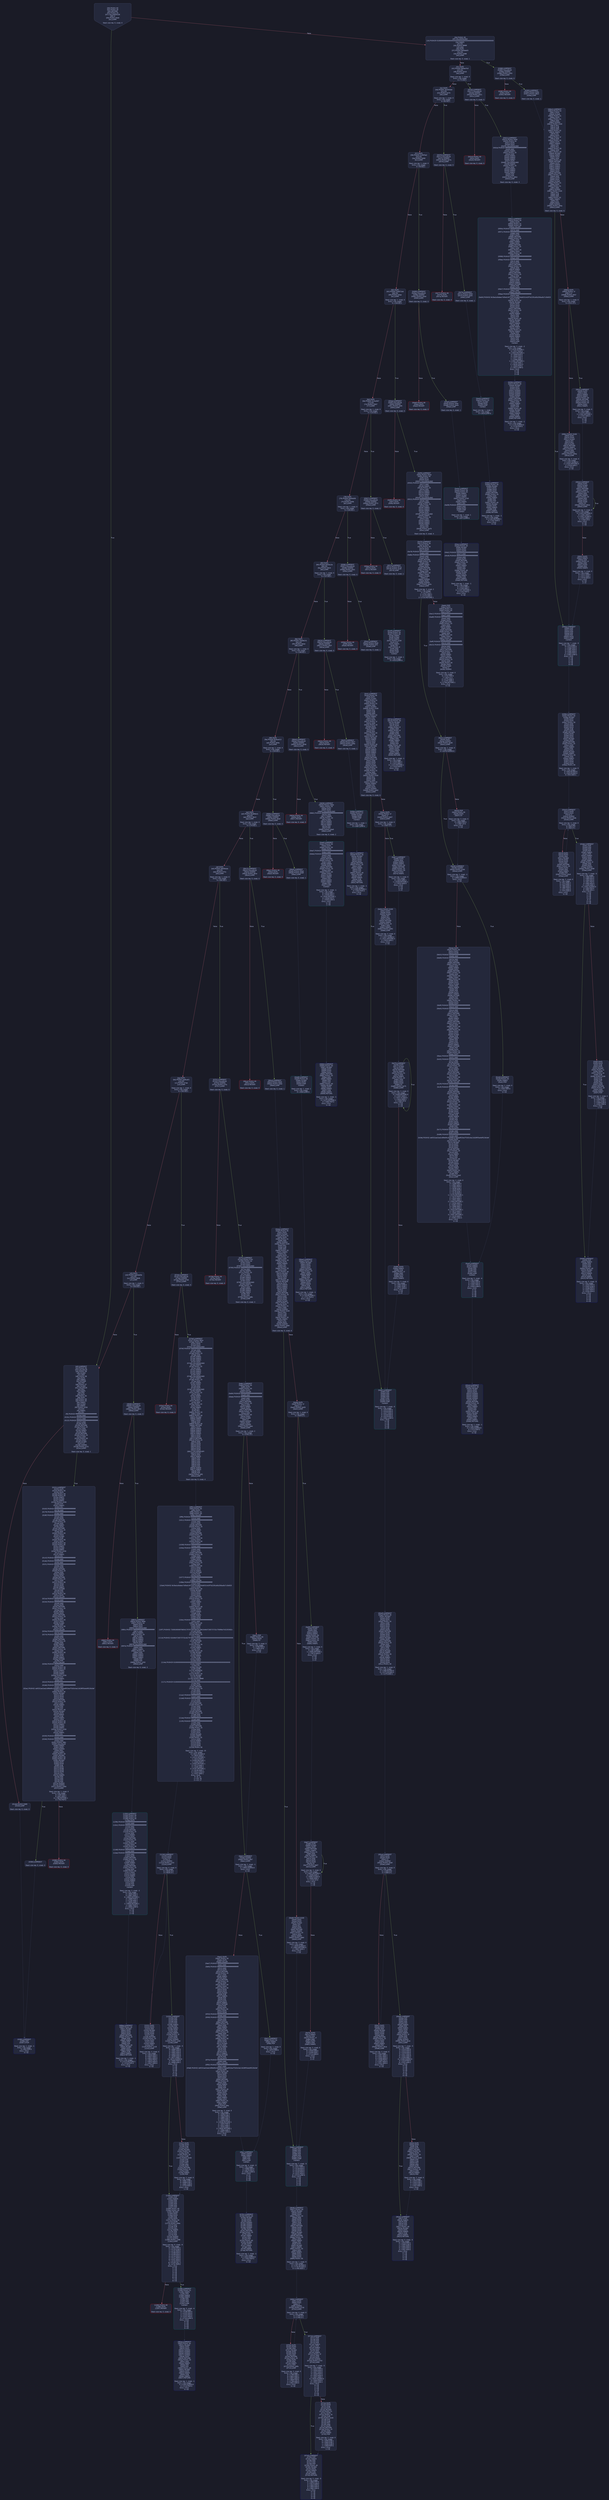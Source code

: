 digraph G {
    node [shape=box, style="filled, rounded", color="#565f89", fontcolor="#c0caf5", fontname="Helvetica", fillcolor="#24283b"];
    edge [color="#414868", fontcolor="#c0caf5", fontname="Helvetica"];
    bgcolor="#1a1b26";
    0 [ label = "[00] PUSH1 60
[02] PUSH1 40
[04] MSTORE
[05] PUSH1 04
[07] CALLDATASIZE
[08] LT
[09] PUSH2 00d0
[0c] JUMPI

Stack size req: 0, sizeΔ: 0
" shape = invhouse]
    1 [ label = "[0d] PUSH1 00
[0f] CALLDATALOAD
[10] PUSH29 0100000000000000000000000000000000000000000000000000000000
[2e] SWAP1
[2f] DIV
[30] PUSH4 ffffffff
[35] AND
[36] DUP1
[37] PUSH4 06fdde03
[3c] EQ
[3d] PUSH2 0388
[40] JUMPI

Stack size req: 0, sizeΔ: 1
"]
    2 [ label = "[41] DUP1
[42] PUSH4 095ea7b3
[47] EQ
[48] PUSH2 0416
[4b] JUMPI

Stack size req: 1, sizeΔ: 0
Entry->Op usage:
	0->71:EQ:1
"]
    3 [ label = "[4c] DUP1
[4d] PUSH4 18160ddd
[52] EQ
[53] PUSH2 0470
[56] JUMPI

Stack size req: 1, sizeΔ: 0
Entry->Op usage:
	0->82:EQ:1
"]
    4 [ label = "[57] DUP1
[58] PUSH4 2194f3a2
[5d] EQ
[5e] PUSH2 0499
[61] JUMPI

Stack size req: 1, sizeΔ: 0
Entry->Op usage:
	0->93:EQ:1
"]
    5 [ label = "[62] DUP1
[63] PUSH4 23b872dd
[68] EQ
[69] PUSH2 04ee
[6c] JUMPI

Stack size req: 1, sizeΔ: 0
Entry->Op usage:
	0->104:EQ:1
"]
    6 [ label = "[6d] DUP1
[6e] PUSH4 313ce567
[73] EQ
[74] PUSH2 0567
[77] JUMPI

Stack size req: 1, sizeΔ: 0
Entry->Op usage:
	0->115:EQ:1
"]
    7 [ label = "[78] DUP1
[79] PUSH4 54fd4d50
[7e] EQ
[7f] PUSH2 0596
[82] JUMPI

Stack size req: 1, sizeΔ: 0
Entry->Op usage:
	0->126:EQ:1
"]
    8 [ label = "[83] DUP1
[84] PUSH4 65f2bc2e
[89] EQ
[8a] PUSH2 0624
[8d] JUMPI

Stack size req: 1, sizeΔ: 0
Entry->Op usage:
	0->137:EQ:1
"]
    9 [ label = "[8e] DUP1
[8f] PUSH4 70a08231
[94] EQ
[95] PUSH2 064d
[98] JUMPI

Stack size req: 1, sizeΔ: 0
Entry->Op usage:
	0->148:EQ:1
"]
    10 [ label = "[99] DUP1
[9a] PUSH4 933ba413
[9f] EQ
[a0] PUSH2 069a
[a3] JUMPI

Stack size req: 1, sizeΔ: 0
Entry->Op usage:
	0->159:EQ:1
"]
    11 [ label = "[a4] DUP1
[a5] PUSH4 95d89b41
[aa] EQ
[ab] PUSH2 06c3
[ae] JUMPI

Stack size req: 1, sizeΔ: 0
Entry->Op usage:
	0->170:EQ:1
"]
    12 [ label = "[af] DUP1
[b0] PUSH4 a9059cbb
[b5] EQ
[b6] PUSH2 0751
[b9] JUMPI

Stack size req: 1, sizeΔ: 0
Entry->Op usage:
	0->181:EQ:1
"]
    13 [ label = "[ba] DUP1
[bb] PUSH4 cae9ca51
[c0] EQ
[c1] PUSH2 07ab
[c4] JUMPI

Stack size req: 1, sizeΔ: 0
Entry->Op usage:
	0->192:EQ:1
"]
    14 [ label = "[c5] DUP1
[c6] PUSH4 dd62ed3e
[cb] EQ
[cc] PUSH2 0848
[cf] JUMPI

Stack size req: 1, sizeΔ: 0
Entry->Op usage:
	0->203:EQ:1
"]
    15 [ label = "[d0] JUMPDEST
[d1] PUSH1 00
[d3] CALLVALUE
[d4] PUSH1 08
[d6] SLOAD
[d7] ADD
[d8] PUSH1 08
[da] DUP2
[db] SWAP1
[dc] SSTORE
[dd] POP
[de] PUSH1 07
[e0] SLOAD
[e1] CALLVALUE
[e2] MUL
[e3] SWAP1
[e4] POP
[e5] DUP1
[e6] PUSH1 00
[e8] DUP1
[e9] PUSH1 09
[eb] PUSH1 00
[ed] SWAP1
[ee] SLOAD
[ef] SWAP1
[f0] PUSH2 0100
[f3] EXP
[f4] SWAP1
[f5] DIV
[f6] PUSH20 ffffffffffffffffffffffffffffffffffffffff
[010b] AND
[010c] PUSH20 ffffffffffffffffffffffffffffffffffffffff
[0121] AND
[0122] PUSH20 ffffffffffffffffffffffffffffffffffffffff
[0137] AND
[0138] DUP2
[0139] MSTORE
[013a] PUSH1 20
[013c] ADD
[013d] SWAP1
[013e] DUP2
[013f] MSTORE
[0140] PUSH1 20
[0142] ADD
[0143] PUSH1 00
[0145] SHA3
[0146] SLOAD
[0147] LT
[0148] ISZERO
[0149] PUSH2 0151
[014c] JUMPI

Stack size req: 0, sizeΔ: 1
"]
    16 [ label = "[014d] PUSH2 0385
[0150] JUMP

Stack size req: 0, sizeΔ: 0
"]
    17 [ label = "[0151] JUMPDEST
[0152] DUP1
[0153] PUSH1 00
[0155] DUP1
[0156] PUSH1 09
[0158] PUSH1 00
[015a] SWAP1
[015b] SLOAD
[015c] SWAP1
[015d] PUSH2 0100
[0160] EXP
[0161] SWAP1
[0162] DIV
[0163] PUSH20 ffffffffffffffffffffffffffffffffffffffff
[0178] AND
[0179] PUSH20 ffffffffffffffffffffffffffffffffffffffff
[018e] AND
[018f] PUSH20 ffffffffffffffffffffffffffffffffffffffff
[01a4] AND
[01a5] DUP2
[01a6] MSTORE
[01a7] PUSH1 20
[01a9] ADD
[01aa] SWAP1
[01ab] DUP2
[01ac] MSTORE
[01ad] PUSH1 20
[01af] ADD
[01b0] PUSH1 00
[01b2] SHA3
[01b3] SLOAD
[01b4] SUB
[01b5] PUSH1 00
[01b7] DUP1
[01b8] PUSH1 09
[01ba] PUSH1 00
[01bc] SWAP1
[01bd] SLOAD
[01be] SWAP1
[01bf] PUSH2 0100
[01c2] EXP
[01c3] SWAP1
[01c4] DIV
[01c5] PUSH20 ffffffffffffffffffffffffffffffffffffffff
[01da] AND
[01db] PUSH20 ffffffffffffffffffffffffffffffffffffffff
[01f0] AND
[01f1] PUSH20 ffffffffffffffffffffffffffffffffffffffff
[0206] AND
[0207] DUP2
[0208] MSTORE
[0209] PUSH1 20
[020b] ADD
[020c] SWAP1
[020d] DUP2
[020e] MSTORE
[020f] PUSH1 20
[0211] ADD
[0212] PUSH1 00
[0214] SHA3
[0215] DUP2
[0216] SWAP1
[0217] SSTORE
[0218] POP
[0219] DUP1
[021a] PUSH1 00
[021c] DUP1
[021d] CALLER
[021e] PUSH20 ffffffffffffffffffffffffffffffffffffffff
[0233] AND
[0234] PUSH20 ffffffffffffffffffffffffffffffffffffffff
[0249] AND
[024a] DUP2
[024b] MSTORE
[024c] PUSH1 20
[024e] ADD
[024f] SWAP1
[0250] DUP2
[0251] MSTORE
[0252] PUSH1 20
[0254] ADD
[0255] PUSH1 00
[0257] SHA3
[0258] SLOAD
[0259] ADD
[025a] PUSH1 00
[025c] DUP1
[025d] CALLER
[025e] PUSH20 ffffffffffffffffffffffffffffffffffffffff
[0273] AND
[0274] PUSH20 ffffffffffffffffffffffffffffffffffffffff
[0289] AND
[028a] DUP2
[028b] MSTORE
[028c] PUSH1 20
[028e] ADD
[028f] SWAP1
[0290] DUP2
[0291] MSTORE
[0292] PUSH1 20
[0294] ADD
[0295] PUSH1 00
[0297] SHA3
[0298] DUP2
[0299] SWAP1
[029a] SSTORE
[029b] POP
[029c] CALLER
[029d] PUSH20 ffffffffffffffffffffffffffffffffffffffff
[02b2] AND
[02b3] PUSH1 09
[02b5] PUSH1 00
[02b7] SWAP1
[02b8] SLOAD
[02b9] SWAP1
[02ba] PUSH2 0100
[02bd] EXP
[02be] SWAP1
[02bf] DIV
[02c0] PUSH20 ffffffffffffffffffffffffffffffffffffffff
[02d5] AND
[02d6] PUSH20 ffffffffffffffffffffffffffffffffffffffff
[02eb] AND
[02ec] PUSH32 ddf252ad1be2c89b69c2b068fc378daa952ba7f163c4a11628f55a4df523b3ef
[030d] DUP4
[030e] PUSH1 40
[0310] MLOAD
[0311] DUP1
[0312] DUP3
[0313] DUP2
[0314] MSTORE
[0315] PUSH1 20
[0317] ADD
[0318] SWAP2
[0319] POP
[031a] POP
[031b] PUSH1 40
[031d] MLOAD
[031e] DUP1
[031f] SWAP2
[0320] SUB
[0321] SWAP1
[0322] LOG3
[0323] PUSH1 09
[0325] PUSH1 00
[0327] SWAP1
[0328] SLOAD
[0329] SWAP1
[032a] PUSH2 0100
[032d] EXP
[032e] SWAP1
[032f] DIV
[0330] PUSH20 ffffffffffffffffffffffffffffffffffffffff
[0345] AND
[0346] PUSH20 ffffffffffffffffffffffffffffffffffffffff
[035b] AND
[035c] PUSH2 08fc
[035f] CALLVALUE
[0360] SWAP1
[0361] DUP2
[0362] ISZERO
[0363] MUL
[0364] SWAP1
[0365] PUSH1 40
[0367] MLOAD
[0368] PUSH1 00
[036a] PUSH1 40
[036c] MLOAD
[036d] DUP1
[036e] DUP4
[036f] SUB
[0370] DUP2
[0371] DUP6
[0372] DUP9
[0373] DUP9
[0374] CALL
[0375] SWAP4
[0376] POP
[0377] POP
[0378] POP
[0379] POP
[037a] ISZERO
[037b] ISZERO
[037c] PUSH2 0384
[037f] JUMPI

Stack size req: 1, sizeΔ: 0
Entry->Op usage:
	0->436:SUB:1
	0->601:ADD:1
	0->788:MSTORE:1
	0->793:POP:0
"]
    18 [ label = "[0380] PUSH1 00
[0382] DUP1
[0383] REVERT

Stack size req: 0, sizeΔ: 0
" color = "red"]
    19 [ label = "[0384] JUMPDEST

Stack size req: 0, sizeΔ: 0
"]
    20 [ label = "[0385] JUMPDEST
[0386] POP
[0387] STOP

Stack size req: 1, sizeΔ: -1
Entry->Op usage:
	0->902:POP:0
Entry->Exit:
	0->😵
" color = "darkblue"]
    21 [ label = "[0388] JUMPDEST
[0389] CALLVALUE
[038a] ISZERO
[038b] PUSH2 0393
[038e] JUMPI

Stack size req: 0, sizeΔ: 0
"]
    22 [ label = "[038f] PUSH1 00
[0391] DUP1
[0392] REVERT

Stack size req: 0, sizeΔ: 0
" color = "red"]
    23 [ label = "[0393] JUMPDEST
[0394] PUSH2 039b
[0397] PUSH2 08b4
[039a] JUMP

Stack size req: 0, sizeΔ: 1
"]
    24 [ label = "[039b] JUMPDEST
[039c] PUSH1 40
[039e] MLOAD
[039f] DUP1
[03a0] DUP1
[03a1] PUSH1 20
[03a3] ADD
[03a4] DUP3
[03a5] DUP2
[03a6] SUB
[03a7] DUP3
[03a8] MSTORE
[03a9] DUP4
[03aa] DUP2
[03ab] DUP2
[03ac] MLOAD
[03ad] DUP2
[03ae] MSTORE
[03af] PUSH1 20
[03b1] ADD
[03b2] SWAP2
[03b3] POP
[03b4] DUP1
[03b5] MLOAD
[03b6] SWAP1
[03b7] PUSH1 20
[03b9] ADD
[03ba] SWAP1
[03bb] DUP1
[03bc] DUP4
[03bd] DUP4
[03be] PUSH1 00

Stack size req: 1, sizeΔ: 9
Entry->Op usage:
	0->940:MLOAD:0
	0->949:MLOAD:0
	0->953:ADD:1
"]
    25 [ label = "[03c0] JUMPDEST
[03c1] DUP4
[03c2] DUP2
[03c3] LT
[03c4] ISZERO
[03c5] PUSH2 03db
[03c8] JUMPI

Stack size req: 4, sizeΔ: 0
Entry->Op usage:
	0->963:LT:0
	3->963:LT:1
"]
    26 [ label = "[03c9] DUP1
[03ca] DUP3
[03cb] ADD
[03cc] MLOAD
[03cd] DUP2
[03ce] DUP5
[03cf] ADD
[03d0] MSTORE
[03d1] PUSH1 20
[03d3] DUP2
[03d4] ADD
[03d5] SWAP1
[03d6] POP
[03d7] PUSH2 03c0
[03da] JUMP

Stack size req: 3, sizeΔ: 0
Entry->Op usage:
	0->971:ADD:1
	0->975:ADD:1
	0->980:ADD:0
	0->982:POP:0
	1->971:ADD:0
	2->975:ADD:0
Entry->Exit:
	0->😵
"]
    27 [ label = "[03db] JUMPDEST
[03dc] POP
[03dd] POP
[03de] POP
[03df] POP
[03e0] SWAP1
[03e1] POP
[03e2] SWAP1
[03e3] DUP2
[03e4] ADD
[03e5] SWAP1
[03e6] PUSH1 1f
[03e8] AND
[03e9] DUP1
[03ea] ISZERO
[03eb] PUSH2 0408
[03ee] JUMPI

Stack size req: 7, sizeΔ: -5
Entry->Op usage:
	0->988:POP:0
	1->989:POP:0
	2->990:POP:0
	3->991:POP:0
	4->996:ADD:0
	4->1000:AND:1
	4->1002:ISZERO:0
	5->993:POP:0
	6->996:ADD:1
Entry->Exit:
	0->😵
	1->😵
	2->😵
	3->😵
	4->0
	5->😵
	6->😵
"]
    28 [ label = "[03ef] DUP1
[03f0] DUP3
[03f1] SUB
[03f2] DUP1
[03f3] MLOAD
[03f4] PUSH1 01
[03f6] DUP4
[03f7] PUSH1 20
[03f9] SUB
[03fa] PUSH2 0100
[03fd] EXP
[03fe] SUB
[03ff] NOT
[0400] AND
[0401] DUP2
[0402] MSTORE
[0403] PUSH1 20
[0405] ADD
[0406] SWAP2
[0407] POP

Stack size req: 2, sizeΔ: 0
Entry->Op usage:
	0->1009:SUB:1
	0->1017:SUB:1
	1->1009:SUB:0
	1->1031:POP:0
Entry->Exit:
	1->😵
"]
    29 [ label = "[0408] JUMPDEST
[0409] POP
[040a] SWAP3
[040b] POP
[040c] POP
[040d] POP
[040e] PUSH1 40
[0410] MLOAD
[0411] DUP1
[0412] SWAP2
[0413] SUB
[0414] SWAP1
[0415] RETURN

Stack size req: 5, sizeΔ: -5
Entry->Op usage:
	0->1033:POP:0
	1->1043:SUB:0
	2->1036:POP:0
	3->1037:POP:0
	4->1035:POP:0
Entry->Exit:
	0->😵
	1->😵
	2->😵
	3->😵
	4->😵
" color = "darkblue"]
    30 [ label = "[0416] JUMPDEST
[0417] CALLVALUE
[0418] ISZERO
[0419] PUSH2 0421
[041c] JUMPI

Stack size req: 0, sizeΔ: 0
"]
    31 [ label = "[041d] PUSH1 00
[041f] DUP1
[0420] REVERT

Stack size req: 0, sizeΔ: 0
" color = "red"]
    32 [ label = "[0421] JUMPDEST
[0422] PUSH2 0456
[0425] PUSH1 04
[0427] DUP1
[0428] DUP1
[0429] CALLDATALOAD
[042a] PUSH20 ffffffffffffffffffffffffffffffffffffffff
[043f] AND
[0440] SWAP1
[0441] PUSH1 20
[0443] ADD
[0444] SWAP1
[0445] SWAP2
[0446] SWAP1
[0447] DUP1
[0448] CALLDATALOAD
[0449] SWAP1
[044a] PUSH1 20
[044c] ADD
[044d] SWAP1
[044e] SWAP2
[044f] SWAP1
[0450] POP
[0451] POP
[0452] PUSH2 0952
[0455] JUMP

Stack size req: 0, sizeΔ: 3
"]
    33 [ label = "[0456] JUMPDEST
[0457] PUSH1 40
[0459] MLOAD
[045a] DUP1
[045b] DUP3
[045c] ISZERO
[045d] ISZERO
[045e] ISZERO
[045f] ISZERO
[0460] DUP2
[0461] MSTORE
[0462] PUSH1 20
[0464] ADD
[0465] SWAP2
[0466] POP
[0467] POP
[0468] PUSH1 40
[046a] MLOAD
[046b] DUP1
[046c] SWAP2
[046d] SUB
[046e] SWAP1
[046f] RETURN

Stack size req: 1, sizeΔ: -1
Entry->Op usage:
	0->1116:ISZERO:0
	0->1126:POP:0
Entry->Exit:
	0->😵
" color = "darkblue"]
    34 [ label = "[0470] JUMPDEST
[0471] CALLVALUE
[0472] ISZERO
[0473] PUSH2 047b
[0476] JUMPI

Stack size req: 0, sizeΔ: 0
"]
    35 [ label = "[0477] PUSH1 00
[0479] DUP1
[047a] REVERT

Stack size req: 0, sizeΔ: 0
" color = "red"]
    36 [ label = "[047b] JUMPDEST
[047c] PUSH2 0483
[047f] PUSH2 0a44
[0482] JUMP

Stack size req: 0, sizeΔ: 1
"]
    37 [ label = "[0483] JUMPDEST
[0484] PUSH1 40
[0486] MLOAD
[0487] DUP1
[0488] DUP3
[0489] DUP2
[048a] MSTORE
[048b] PUSH1 20
[048d] ADD
[048e] SWAP2
[048f] POP
[0490] POP
[0491] PUSH1 40
[0493] MLOAD
[0494] DUP1
[0495] SWAP2
[0496] SUB
[0497] SWAP1
[0498] RETURN

Stack size req: 1, sizeΔ: -1
Entry->Op usage:
	0->1162:MSTORE:1
	0->1167:POP:0
Entry->Exit:
	0->😵
" color = "darkblue"]
    38 [ label = "[0499] JUMPDEST
[049a] CALLVALUE
[049b] ISZERO
[049c] PUSH2 04a4
[049f] JUMPI

Stack size req: 0, sizeΔ: 0
"]
    39 [ label = "[04a0] PUSH1 00
[04a2] DUP1
[04a3] REVERT

Stack size req: 0, sizeΔ: 0
" color = "red"]
    40 [ label = "[04a4] JUMPDEST
[04a5] PUSH2 04ac
[04a8] PUSH2 0a4a
[04ab] JUMP

Stack size req: 0, sizeΔ: 1
"]
    41 [ label = "[04ac] JUMPDEST
[04ad] PUSH1 40
[04af] MLOAD
[04b0] DUP1
[04b1] DUP3
[04b2] PUSH20 ffffffffffffffffffffffffffffffffffffffff
[04c7] AND
[04c8] PUSH20 ffffffffffffffffffffffffffffffffffffffff
[04dd] AND
[04de] DUP2
[04df] MSTORE
[04e0] PUSH1 20
[04e2] ADD
[04e3] SWAP2
[04e4] POP
[04e5] POP
[04e6] PUSH1 40
[04e8] MLOAD
[04e9] DUP1
[04ea] SWAP2
[04eb] SUB
[04ec] SWAP1
[04ed] RETURN

Stack size req: 1, sizeΔ: -1
Entry->Op usage:
	0->1223:AND:1
	0->1245:AND:1
	0->1247:MSTORE:1
	0->1252:POP:0
Entry->Exit:
	0->😵
" color = "darkblue"]
    42 [ label = "[04ee] JUMPDEST
[04ef] CALLVALUE
[04f0] ISZERO
[04f1] PUSH2 04f9
[04f4] JUMPI

Stack size req: 0, sizeΔ: 0
"]
    43 [ label = "[04f5] PUSH1 00
[04f7] DUP1
[04f8] REVERT

Stack size req: 0, sizeΔ: 0
" color = "red"]
    44 [ label = "[04f9] JUMPDEST
[04fa] PUSH2 054d
[04fd] PUSH1 04
[04ff] DUP1
[0500] DUP1
[0501] CALLDATALOAD
[0502] PUSH20 ffffffffffffffffffffffffffffffffffffffff
[0517] AND
[0518] SWAP1
[0519] PUSH1 20
[051b] ADD
[051c] SWAP1
[051d] SWAP2
[051e] SWAP1
[051f] DUP1
[0520] CALLDATALOAD
[0521] PUSH20 ffffffffffffffffffffffffffffffffffffffff
[0536] AND
[0537] SWAP1
[0538] PUSH1 20
[053a] ADD
[053b] SWAP1
[053c] SWAP2
[053d] SWAP1
[053e] DUP1
[053f] CALLDATALOAD
[0540] SWAP1
[0541] PUSH1 20
[0543] ADD
[0544] SWAP1
[0545] SWAP2
[0546] SWAP1
[0547] POP
[0548] POP
[0549] PUSH2 0a70
[054c] JUMP

Stack size req: 0, sizeΔ: 4
"]
    45 [ label = "[054d] JUMPDEST
[054e] PUSH1 40
[0550] MLOAD
[0551] DUP1
[0552] DUP3
[0553] ISZERO
[0554] ISZERO
[0555] ISZERO
[0556] ISZERO
[0557] DUP2
[0558] MSTORE
[0559] PUSH1 20
[055b] ADD
[055c] SWAP2
[055d] POP
[055e] POP
[055f] PUSH1 40
[0561] MLOAD
[0562] DUP1
[0563] SWAP2
[0564] SUB
[0565] SWAP1
[0566] RETURN

Stack size req: 1, sizeΔ: -1
Entry->Op usage:
	0->1363:ISZERO:0
	0->1373:POP:0
Entry->Exit:
	0->😵
" color = "darkblue"]
    46 [ label = "[0567] JUMPDEST
[0568] CALLVALUE
[0569] ISZERO
[056a] PUSH2 0572
[056d] JUMPI

Stack size req: 0, sizeΔ: 0
"]
    47 [ label = "[056e] PUSH1 00
[0570] DUP1
[0571] REVERT

Stack size req: 0, sizeΔ: 0
" color = "red"]
    48 [ label = "[0572] JUMPDEST
[0573] PUSH2 057a
[0576] PUSH2 0ce9
[0579] JUMP

Stack size req: 0, sizeΔ: 1
"]
    49 [ label = "[057a] JUMPDEST
[057b] PUSH1 40
[057d] MLOAD
[057e] DUP1
[057f] DUP3
[0580] PUSH1 ff
[0582] AND
[0583] PUSH1 ff
[0585] AND
[0586] DUP2
[0587] MSTORE
[0588] PUSH1 20
[058a] ADD
[058b] SWAP2
[058c] POP
[058d] POP
[058e] PUSH1 40
[0590] MLOAD
[0591] DUP1
[0592] SWAP2
[0593] SUB
[0594] SWAP1
[0595] RETURN

Stack size req: 1, sizeΔ: -1
Entry->Op usage:
	0->1410:AND:1
	0->1413:AND:1
	0->1415:MSTORE:1
	0->1420:POP:0
Entry->Exit:
	0->😵
" color = "darkblue"]
    50 [ label = "[0596] JUMPDEST
[0597] CALLVALUE
[0598] ISZERO
[0599] PUSH2 05a1
[059c] JUMPI

Stack size req: 0, sizeΔ: 0
"]
    51 [ label = "[059d] PUSH1 00
[059f] DUP1
[05a0] REVERT

Stack size req: 0, sizeΔ: 0
" color = "red"]
    52 [ label = "[05a1] JUMPDEST
[05a2] PUSH2 05a9
[05a5] PUSH2 0cfc
[05a8] JUMP

Stack size req: 0, sizeΔ: 1
"]
    53 [ label = "[05a9] JUMPDEST
[05aa] PUSH1 40
[05ac] MLOAD
[05ad] DUP1
[05ae] DUP1
[05af] PUSH1 20
[05b1] ADD
[05b2] DUP3
[05b3] DUP2
[05b4] SUB
[05b5] DUP3
[05b6] MSTORE
[05b7] DUP4
[05b8] DUP2
[05b9] DUP2
[05ba] MLOAD
[05bb] DUP2
[05bc] MSTORE
[05bd] PUSH1 20
[05bf] ADD
[05c0] SWAP2
[05c1] POP
[05c2] DUP1
[05c3] MLOAD
[05c4] SWAP1
[05c5] PUSH1 20
[05c7] ADD
[05c8] SWAP1
[05c9] DUP1
[05ca] DUP4
[05cb] DUP4
[05cc] PUSH1 00

Stack size req: 1, sizeΔ: 9
Entry->Op usage:
	0->1466:MLOAD:0
	0->1475:MLOAD:0
	0->1479:ADD:1
"]
    54 [ label = "[05ce] JUMPDEST
[05cf] DUP4
[05d0] DUP2
[05d1] LT
[05d2] ISZERO
[05d3] PUSH2 05e9
[05d6] JUMPI

Stack size req: 4, sizeΔ: 0
Entry->Op usage:
	0->1489:LT:0
	3->1489:LT:1
"]
    55 [ label = "[05d7] DUP1
[05d8] DUP3
[05d9] ADD
[05da] MLOAD
[05db] DUP2
[05dc] DUP5
[05dd] ADD
[05de] MSTORE
[05df] PUSH1 20
[05e1] DUP2
[05e2] ADD
[05e3] SWAP1
[05e4] POP
[05e5] PUSH2 05ce
[05e8] JUMP

Stack size req: 3, sizeΔ: 0
Entry->Op usage:
	0->1497:ADD:1
	0->1501:ADD:1
	0->1506:ADD:0
	0->1508:POP:0
	1->1497:ADD:0
	2->1501:ADD:0
Entry->Exit:
	0->😵
"]
    56 [ label = "[05e9] JUMPDEST
[05ea] POP
[05eb] POP
[05ec] POP
[05ed] POP
[05ee] SWAP1
[05ef] POP
[05f0] SWAP1
[05f1] DUP2
[05f2] ADD
[05f3] SWAP1
[05f4] PUSH1 1f
[05f6] AND
[05f7] DUP1
[05f8] ISZERO
[05f9] PUSH2 0616
[05fc] JUMPI

Stack size req: 7, sizeΔ: -5
Entry->Op usage:
	0->1514:POP:0
	1->1515:POP:0
	2->1516:POP:0
	3->1517:POP:0
	4->1522:ADD:0
	4->1526:AND:1
	4->1528:ISZERO:0
	5->1519:POP:0
	6->1522:ADD:1
Entry->Exit:
	0->😵
	1->😵
	2->😵
	3->😵
	4->0
	5->😵
	6->😵
"]
    57 [ label = "[05fd] DUP1
[05fe] DUP3
[05ff] SUB
[0600] DUP1
[0601] MLOAD
[0602] PUSH1 01
[0604] DUP4
[0605] PUSH1 20
[0607] SUB
[0608] PUSH2 0100
[060b] EXP
[060c] SUB
[060d] NOT
[060e] AND
[060f] DUP2
[0610] MSTORE
[0611] PUSH1 20
[0613] ADD
[0614] SWAP2
[0615] POP

Stack size req: 2, sizeΔ: 0
Entry->Op usage:
	0->1535:SUB:1
	0->1543:SUB:1
	1->1535:SUB:0
	1->1557:POP:0
Entry->Exit:
	1->😵
"]
    58 [ label = "[0616] JUMPDEST
[0617] POP
[0618] SWAP3
[0619] POP
[061a] POP
[061b] POP
[061c] PUSH1 40
[061e] MLOAD
[061f] DUP1
[0620] SWAP2
[0621] SUB
[0622] SWAP1
[0623] RETURN

Stack size req: 5, sizeΔ: -5
Entry->Op usage:
	0->1559:POP:0
	1->1569:SUB:0
	2->1562:POP:0
	3->1563:POP:0
	4->1561:POP:0
Entry->Exit:
	0->😵
	1->😵
	2->😵
	3->😵
	4->😵
" color = "darkblue"]
    59 [ label = "[0624] JUMPDEST
[0625] CALLVALUE
[0626] ISZERO
[0627] PUSH2 062f
[062a] JUMPI

Stack size req: 0, sizeΔ: 0
"]
    60 [ label = "[062b] PUSH1 00
[062d] DUP1
[062e] REVERT

Stack size req: 0, sizeΔ: 0
" color = "red"]
    61 [ label = "[062f] JUMPDEST
[0630] PUSH2 0637
[0633] PUSH2 0d9a
[0636] JUMP

Stack size req: 0, sizeΔ: 1
"]
    62 [ label = "[0637] JUMPDEST
[0638] PUSH1 40
[063a] MLOAD
[063b] DUP1
[063c] DUP3
[063d] DUP2
[063e] MSTORE
[063f] PUSH1 20
[0641] ADD
[0642] SWAP2
[0643] POP
[0644] POP
[0645] PUSH1 40
[0647] MLOAD
[0648] DUP1
[0649] SWAP2
[064a] SUB
[064b] SWAP1
[064c] RETURN

Stack size req: 1, sizeΔ: -1
Entry->Op usage:
	0->1598:MSTORE:1
	0->1603:POP:0
Entry->Exit:
	0->😵
" color = "darkblue"]
    63 [ label = "[064d] JUMPDEST
[064e] CALLVALUE
[064f] ISZERO
[0650] PUSH2 0658
[0653] JUMPI

Stack size req: 0, sizeΔ: 0
"]
    64 [ label = "[0654] PUSH1 00
[0656] DUP1
[0657] REVERT

Stack size req: 0, sizeΔ: 0
" color = "red"]
    65 [ label = "[0658] JUMPDEST
[0659] PUSH2 0684
[065c] PUSH1 04
[065e] DUP1
[065f] DUP1
[0660] CALLDATALOAD
[0661] PUSH20 ffffffffffffffffffffffffffffffffffffffff
[0676] AND
[0677] SWAP1
[0678] PUSH1 20
[067a] ADD
[067b] SWAP1
[067c] SWAP2
[067d] SWAP1
[067e] POP
[067f] POP
[0680] PUSH2 0da0
[0683] JUMP

Stack size req: 0, sizeΔ: 2
"]
    66 [ label = "[0684] JUMPDEST
[0685] PUSH1 40
[0687] MLOAD
[0688] DUP1
[0689] DUP3
[068a] DUP2
[068b] MSTORE
[068c] PUSH1 20
[068e] ADD
[068f] SWAP2
[0690] POP
[0691] POP
[0692] PUSH1 40
[0694] MLOAD
[0695] DUP1
[0696] SWAP2
[0697] SUB
[0698] SWAP1
[0699] RETURN

Stack size req: 1, sizeΔ: -1
Entry->Op usage:
	0->1675:MSTORE:1
	0->1680:POP:0
Entry->Exit:
	0->😵
" color = "darkblue"]
    67 [ label = "[069a] JUMPDEST
[069b] CALLVALUE
[069c] ISZERO
[069d] PUSH2 06a5
[06a0] JUMPI

Stack size req: 0, sizeΔ: 0
"]
    68 [ label = "[06a1] PUSH1 00
[06a3] DUP1
[06a4] REVERT

Stack size req: 0, sizeΔ: 0
" color = "red"]
    69 [ label = "[06a5] JUMPDEST
[06a6] PUSH2 06ad
[06a9] PUSH2 0de8
[06ac] JUMP

Stack size req: 0, sizeΔ: 1
"]
    70 [ label = "[06ad] JUMPDEST
[06ae] PUSH1 40
[06b0] MLOAD
[06b1] DUP1
[06b2] DUP3
[06b3] DUP2
[06b4] MSTORE
[06b5] PUSH1 20
[06b7] ADD
[06b8] SWAP2
[06b9] POP
[06ba] POP
[06bb] PUSH1 40
[06bd] MLOAD
[06be] DUP1
[06bf] SWAP2
[06c0] SUB
[06c1] SWAP1
[06c2] RETURN

Stack size req: 1, sizeΔ: -1
Entry->Op usage:
	0->1716:MSTORE:1
	0->1721:POP:0
Entry->Exit:
	0->😵
" color = "darkblue"]
    71 [ label = "[06c3] JUMPDEST
[06c4] CALLVALUE
[06c5] ISZERO
[06c6] PUSH2 06ce
[06c9] JUMPI

Stack size req: 0, sizeΔ: 0
"]
    72 [ label = "[06ca] PUSH1 00
[06cc] DUP1
[06cd] REVERT

Stack size req: 0, sizeΔ: 0
" color = "red"]
    73 [ label = "[06ce] JUMPDEST
[06cf] PUSH2 06d6
[06d2] PUSH2 0dee
[06d5] JUMP

Stack size req: 0, sizeΔ: 1
"]
    74 [ label = "[06d6] JUMPDEST
[06d7] PUSH1 40
[06d9] MLOAD
[06da] DUP1
[06db] DUP1
[06dc] PUSH1 20
[06de] ADD
[06df] DUP3
[06e0] DUP2
[06e1] SUB
[06e2] DUP3
[06e3] MSTORE
[06e4] DUP4
[06e5] DUP2
[06e6] DUP2
[06e7] MLOAD
[06e8] DUP2
[06e9] MSTORE
[06ea] PUSH1 20
[06ec] ADD
[06ed] SWAP2
[06ee] POP
[06ef] DUP1
[06f0] MLOAD
[06f1] SWAP1
[06f2] PUSH1 20
[06f4] ADD
[06f5] SWAP1
[06f6] DUP1
[06f7] DUP4
[06f8] DUP4
[06f9] PUSH1 00

Stack size req: 1, sizeΔ: 9
Entry->Op usage:
	0->1767:MLOAD:0
	0->1776:MLOAD:0
	0->1780:ADD:1
"]
    75 [ label = "[06fb] JUMPDEST
[06fc] DUP4
[06fd] DUP2
[06fe] LT
[06ff] ISZERO
[0700] PUSH2 0716
[0703] JUMPI

Stack size req: 4, sizeΔ: 0
Entry->Op usage:
	0->1790:LT:0
	3->1790:LT:1
"]
    76 [ label = "[0704] DUP1
[0705] DUP3
[0706] ADD
[0707] MLOAD
[0708] DUP2
[0709] DUP5
[070a] ADD
[070b] MSTORE
[070c] PUSH1 20
[070e] DUP2
[070f] ADD
[0710] SWAP1
[0711] POP
[0712] PUSH2 06fb
[0715] JUMP

Stack size req: 3, sizeΔ: 0
Entry->Op usage:
	0->1798:ADD:1
	0->1802:ADD:1
	0->1807:ADD:0
	0->1809:POP:0
	1->1798:ADD:0
	2->1802:ADD:0
Entry->Exit:
	0->😵
"]
    77 [ label = "[0716] JUMPDEST
[0717] POP
[0718] POP
[0719] POP
[071a] POP
[071b] SWAP1
[071c] POP
[071d] SWAP1
[071e] DUP2
[071f] ADD
[0720] SWAP1
[0721] PUSH1 1f
[0723] AND
[0724] DUP1
[0725] ISZERO
[0726] PUSH2 0743
[0729] JUMPI

Stack size req: 7, sizeΔ: -5
Entry->Op usage:
	0->1815:POP:0
	1->1816:POP:0
	2->1817:POP:0
	3->1818:POP:0
	4->1823:ADD:0
	4->1827:AND:1
	4->1829:ISZERO:0
	5->1820:POP:0
	6->1823:ADD:1
Entry->Exit:
	0->😵
	1->😵
	2->😵
	3->😵
	4->0
	5->😵
	6->😵
"]
    78 [ label = "[072a] DUP1
[072b] DUP3
[072c] SUB
[072d] DUP1
[072e] MLOAD
[072f] PUSH1 01
[0731] DUP4
[0732] PUSH1 20
[0734] SUB
[0735] PUSH2 0100
[0738] EXP
[0739] SUB
[073a] NOT
[073b] AND
[073c] DUP2
[073d] MSTORE
[073e] PUSH1 20
[0740] ADD
[0741] SWAP2
[0742] POP

Stack size req: 2, sizeΔ: 0
Entry->Op usage:
	0->1836:SUB:1
	0->1844:SUB:1
	1->1836:SUB:0
	1->1858:POP:0
Entry->Exit:
	1->😵
"]
    79 [ label = "[0743] JUMPDEST
[0744] POP
[0745] SWAP3
[0746] POP
[0747] POP
[0748] POP
[0749] PUSH1 40
[074b] MLOAD
[074c] DUP1
[074d] SWAP2
[074e] SUB
[074f] SWAP1
[0750] RETURN

Stack size req: 5, sizeΔ: -5
Entry->Op usage:
	0->1860:POP:0
	1->1870:SUB:0
	2->1863:POP:0
	3->1864:POP:0
	4->1862:POP:0
Entry->Exit:
	0->😵
	1->😵
	2->😵
	3->😵
	4->😵
" color = "darkblue"]
    80 [ label = "[0751] JUMPDEST
[0752] CALLVALUE
[0753] ISZERO
[0754] PUSH2 075c
[0757] JUMPI

Stack size req: 0, sizeΔ: 0
"]
    81 [ label = "[0758] PUSH1 00
[075a] DUP1
[075b] REVERT

Stack size req: 0, sizeΔ: 0
" color = "red"]
    82 [ label = "[075c] JUMPDEST
[075d] PUSH2 0791
[0760] PUSH1 04
[0762] DUP1
[0763] DUP1
[0764] CALLDATALOAD
[0765] PUSH20 ffffffffffffffffffffffffffffffffffffffff
[077a] AND
[077b] SWAP1
[077c] PUSH1 20
[077e] ADD
[077f] SWAP1
[0780] SWAP2
[0781] SWAP1
[0782] DUP1
[0783] CALLDATALOAD
[0784] SWAP1
[0785] PUSH1 20
[0787] ADD
[0788] SWAP1
[0789] SWAP2
[078a] SWAP1
[078b] POP
[078c] POP
[078d] PUSH2 0e8c
[0790] JUMP

Stack size req: 0, sizeΔ: 3
"]
    83 [ label = "[0791] JUMPDEST
[0792] PUSH1 40
[0794] MLOAD
[0795] DUP1
[0796] DUP3
[0797] ISZERO
[0798] ISZERO
[0799] ISZERO
[079a] ISZERO
[079b] DUP2
[079c] MSTORE
[079d] PUSH1 20
[079f] ADD
[07a0] SWAP2
[07a1] POP
[07a2] POP
[07a3] PUSH1 40
[07a5] MLOAD
[07a6] DUP1
[07a7] SWAP2
[07a8] SUB
[07a9] SWAP1
[07aa] RETURN

Stack size req: 1, sizeΔ: -1
Entry->Op usage:
	0->1943:ISZERO:0
	0->1953:POP:0
Entry->Exit:
	0->😵
" color = "darkblue"]
    84 [ label = "[07ab] JUMPDEST
[07ac] CALLVALUE
[07ad] ISZERO
[07ae] PUSH2 07b6
[07b1] JUMPI

Stack size req: 0, sizeΔ: 0
"]
    85 [ label = "[07b2] PUSH1 00
[07b4] DUP1
[07b5] REVERT

Stack size req: 0, sizeΔ: 0
" color = "red"]
    86 [ label = "[07b6] JUMPDEST
[07b7] PUSH2 082e
[07ba] PUSH1 04
[07bc] DUP1
[07bd] DUP1
[07be] CALLDATALOAD
[07bf] PUSH20 ffffffffffffffffffffffffffffffffffffffff
[07d4] AND
[07d5] SWAP1
[07d6] PUSH1 20
[07d8] ADD
[07d9] SWAP1
[07da] SWAP2
[07db] SWAP1
[07dc] DUP1
[07dd] CALLDATALOAD
[07de] SWAP1
[07df] PUSH1 20
[07e1] ADD
[07e2] SWAP1
[07e3] SWAP2
[07e4] SWAP1
[07e5] DUP1
[07e6] CALLDATALOAD
[07e7] SWAP1
[07e8] PUSH1 20
[07ea] ADD
[07eb] SWAP1
[07ec] DUP3
[07ed] ADD
[07ee] DUP1
[07ef] CALLDATALOAD
[07f0] SWAP1
[07f1] PUSH1 20
[07f3] ADD
[07f4] SWAP1
[07f5] DUP1
[07f6] DUP1
[07f7] PUSH1 1f
[07f9] ADD
[07fa] PUSH1 20
[07fc] DUP1
[07fd] SWAP2
[07fe] DIV
[07ff] MUL
[0800] PUSH1 20
[0802] ADD
[0803] PUSH1 40
[0805] MLOAD
[0806] SWAP1
[0807] DUP2
[0808] ADD
[0809] PUSH1 40
[080b] MSTORE
[080c] DUP1
[080d] SWAP4
[080e] SWAP3
[080f] SWAP2
[0810] SWAP1
[0811] DUP2
[0812] DUP2
[0813] MSTORE
[0814] PUSH1 20
[0816] ADD
[0817] DUP4
[0818] DUP4
[0819] DUP1
[081a] DUP3
[081b] DUP5
[081c] CALLDATACOPY
[081d] DUP3
[081e] ADD
[081f] SWAP2
[0820] POP
[0821] POP
[0822] POP
[0823] POP
[0824] POP
[0825] POP
[0826] SWAP2
[0827] SWAP1
[0828] POP
[0829] POP
[082a] PUSH2 0ff2
[082d] JUMP

Stack size req: 0, sizeΔ: 4
"]
    87 [ label = "[082e] JUMPDEST
[082f] PUSH1 40
[0831] MLOAD
[0832] DUP1
[0833] DUP3
[0834] ISZERO
[0835] ISZERO
[0836] ISZERO
[0837] ISZERO
[0838] DUP2
[0839] MSTORE
[083a] PUSH1 20
[083c] ADD
[083d] SWAP2
[083e] POP
[083f] POP
[0840] PUSH1 40
[0842] MLOAD
[0843] DUP1
[0844] SWAP2
[0845] SUB
[0846] SWAP1
[0847] RETURN

Stack size req: 1, sizeΔ: -1
Entry->Op usage:
	0->2100:ISZERO:0
	0->2110:POP:0
Entry->Exit:
	0->😵
" color = "darkblue"]
    88 [ label = "[0848] JUMPDEST
[0849] CALLVALUE
[084a] ISZERO
[084b] PUSH2 0853
[084e] JUMPI

Stack size req: 0, sizeΔ: 0
"]
    89 [ label = "[084f] PUSH1 00
[0851] DUP1
[0852] REVERT

Stack size req: 0, sizeΔ: 0
" color = "red"]
    90 [ label = "[0853] JUMPDEST
[0854] PUSH2 089e
[0857] PUSH1 04
[0859] DUP1
[085a] DUP1
[085b] CALLDATALOAD
[085c] PUSH20 ffffffffffffffffffffffffffffffffffffffff
[0871] AND
[0872] SWAP1
[0873] PUSH1 20
[0875] ADD
[0876] SWAP1
[0877] SWAP2
[0878] SWAP1
[0879] DUP1
[087a] CALLDATALOAD
[087b] PUSH20 ffffffffffffffffffffffffffffffffffffffff
[0890] AND
[0891] SWAP1
[0892] PUSH1 20
[0894] ADD
[0895] SWAP1
[0896] SWAP2
[0897] SWAP1
[0898] POP
[0899] POP
[089a] PUSH2 1293
[089d] JUMP

Stack size req: 0, sizeΔ: 3
"]
    91 [ label = "[089e] JUMPDEST
[089f] PUSH1 40
[08a1] MLOAD
[08a2] DUP1
[08a3] DUP3
[08a4] DUP2
[08a5] MSTORE
[08a6] PUSH1 20
[08a8] ADD
[08a9] SWAP2
[08aa] POP
[08ab] POP
[08ac] PUSH1 40
[08ae] MLOAD
[08af] DUP1
[08b0] SWAP2
[08b1] SUB
[08b2] SWAP1
[08b3] RETURN

Stack size req: 1, sizeΔ: -1
Entry->Op usage:
	0->2213:MSTORE:1
	0->2218:POP:0
Entry->Exit:
	0->😵
" color = "darkblue"]
    92 [ label = "[08b4] JUMPDEST
[08b5] PUSH1 03
[08b7] DUP1
[08b8] SLOAD
[08b9] PUSH1 01
[08bb] DUP2
[08bc] PUSH1 01
[08be] AND
[08bf] ISZERO
[08c0] PUSH2 0100
[08c3] MUL
[08c4] SUB
[08c5] AND
[08c6] PUSH1 02
[08c8] SWAP1
[08c9] DIV
[08ca] DUP1
[08cb] PUSH1 1f
[08cd] ADD
[08ce] PUSH1 20
[08d0] DUP1
[08d1] SWAP2
[08d2] DIV
[08d3] MUL
[08d4] PUSH1 20
[08d6] ADD
[08d7] PUSH1 40
[08d9] MLOAD
[08da] SWAP1
[08db] DUP2
[08dc] ADD
[08dd] PUSH1 40
[08df] MSTORE
[08e0] DUP1
[08e1] SWAP3
[08e2] SWAP2
[08e3] SWAP1
[08e4] DUP2
[08e5] DUP2
[08e6] MSTORE
[08e7] PUSH1 20
[08e9] ADD
[08ea] DUP3
[08eb] DUP1
[08ec] SLOAD
[08ed] PUSH1 01
[08ef] DUP2
[08f0] PUSH1 01
[08f2] AND
[08f3] ISZERO
[08f4] PUSH2 0100
[08f7] MUL
[08f8] SUB
[08f9] AND
[08fa] PUSH1 02
[08fc] SWAP1
[08fd] DIV
[08fe] DUP1
[08ff] ISZERO
[0900] PUSH2 094a
[0903] JUMPI

Stack size req: 0, sizeΔ: 6
"]
    93 [ label = "[0904] DUP1
[0905] PUSH1 1f
[0907] LT
[0908] PUSH2 091f
[090b] JUMPI

Stack size req: 1, sizeΔ: 0
Entry->Op usage:
	0->2311:LT:1
"]
    94 [ label = "[090c] PUSH2 0100
[090f] DUP1
[0910] DUP4
[0911] SLOAD
[0912] DIV
[0913] MUL
[0914] DUP4
[0915] MSTORE
[0916] SWAP2
[0917] PUSH1 20
[0919] ADD
[091a] SWAP2
[091b] PUSH2 094a
[091e] JUMP

Stack size req: 3, sizeΔ: 0
Entry->Op usage:
	1->2321:SLOAD:0
	2->2325:MSTORE:0
	2->2329:ADD:1
Entry->Exit:
	2->😵
"]
    95 [ label = "[091f] JUMPDEST
[0920] DUP3
[0921] ADD
[0922] SWAP2
[0923] SWAP1
[0924] PUSH1 00
[0926] MSTORE
[0927] PUSH1 20
[0929] PUSH1 00
[092b] SHA3
[092c] SWAP1

Stack size req: 3, sizeΔ: 0
Entry->Op usage:
	0->2337:ADD:1
	1->2342:MSTORE:1
	2->2337:ADD:0
Entry->Exit:
	0->😵
	1->😵
	2->0
"]
    96 [ label = "[092d] JUMPDEST
[092e] DUP2
[092f] SLOAD
[0930] DUP2
[0931] MSTORE
[0932] SWAP1
[0933] PUSH1 01
[0935] ADD
[0936] SWAP1
[0937] PUSH1 20
[0939] ADD
[093a] DUP1
[093b] DUP4
[093c] GT
[093d] PUSH2 092d
[0940] JUMPI

Stack size req: 3, sizeΔ: 0
Entry->Op usage:
	0->2353:MSTORE:0
	0->2361:ADD:1
	1->2351:SLOAD:0
	1->2357:ADD:1
	2->2364:GT:0
Entry->Exit:
	0->😵
	1->😵
"]
    97 [ label = "[0941] DUP3
[0942] SWAP1
[0943] SUB
[0944] PUSH1 1f
[0946] AND
[0947] DUP3
[0948] ADD
[0949] SWAP2

Stack size req: 3, sizeΔ: 0
Entry->Op usage:
	0->2371:SUB:0
	2->2371:SUB:1
	2->2376:ADD:0
Entry->Exit:
	0->😵
	2->0
"]
    98 [ label = "[094a] JUMPDEST
[094b] POP
[094c] POP
[094d] POP
[094e] POP
[094f] POP
[0950] DUP2
[0951] JUMP
Indirect!

Stack size req: 7, sizeΔ: -5
Entry->Op usage:
	0->2379:POP:0
	1->2380:POP:0
	2->2381:POP:0
	3->2382:POP:0
	4->2383:POP:0
	6->2385:JUMP:0
Entry->Exit:
	0->😵
	1->😵
	2->😵
	3->😵
	4->😵
" color = "teal"]
    99 [ label = "[0952] JUMPDEST
[0953] PUSH1 00
[0955] DUP2
[0956] PUSH1 01
[0958] PUSH1 00
[095a] CALLER
[095b] PUSH20 ffffffffffffffffffffffffffffffffffffffff
[0970] AND
[0971] PUSH20 ffffffffffffffffffffffffffffffffffffffff
[0986] AND
[0987] DUP2
[0988] MSTORE
[0989] PUSH1 20
[098b] ADD
[098c] SWAP1
[098d] DUP2
[098e] MSTORE
[098f] PUSH1 20
[0991] ADD
[0992] PUSH1 00
[0994] SHA3
[0995] PUSH1 00
[0997] DUP6
[0998] PUSH20 ffffffffffffffffffffffffffffffffffffffff
[09ad] AND
[09ae] PUSH20 ffffffffffffffffffffffffffffffffffffffff
[09c3] AND
[09c4] DUP2
[09c5] MSTORE
[09c6] PUSH1 20
[09c8] ADD
[09c9] SWAP1
[09ca] DUP2
[09cb] MSTORE
[09cc] PUSH1 20
[09ce] ADD
[09cf] PUSH1 00
[09d1] SHA3
[09d2] DUP2
[09d3] SWAP1
[09d4] SSTORE
[09d5] POP
[09d6] DUP3
[09d7] PUSH20 ffffffffffffffffffffffffffffffffffffffff
[09ec] AND
[09ed] CALLER
[09ee] PUSH20 ffffffffffffffffffffffffffffffffffffffff
[0a03] AND
[0a04] PUSH32 8c5be1e5ebec7d5bd14f71427d1e84f3dd0314c0f7b2291e5b200ac8c7c3b925
[0a25] DUP5
[0a26] PUSH1 40
[0a28] MLOAD
[0a29] DUP1
[0a2a] DUP3
[0a2b] DUP2
[0a2c] MSTORE
[0a2d] PUSH1 20
[0a2f] ADD
[0a30] SWAP2
[0a31] POP
[0a32] POP
[0a33] PUSH1 40
[0a35] MLOAD
[0a36] DUP1
[0a37] SWAP2
[0a38] SUB
[0a39] SWAP1
[0a3a] LOG3
[0a3b] PUSH1 01
[0a3d] SWAP1
[0a3e] POP
[0a3f] SWAP3
[0a40] SWAP2
[0a41] POP
[0a42] POP
[0a43] JUMP
Indirect!

Stack size req: 3, sizeΔ: -2
Entry->Op usage:
	0->2516:SSTORE:1
	0->2517:POP:0
	0->2604:MSTORE:1
	0->2609:POP:0
	0->2626:POP:0
	1->2477:AND:1
	1->2499:AND:1
	1->2501:MSTORE:1
	1->2540:AND:1
	1->2618:LOG3:4
	1->2625:POP:0
	2->2627:JUMP:0
Entry->Exit:
	0->😵
	1->😵
	2->😵
" color = "teal"]
    100 [ label = "[0a44] JUMPDEST
[0a45] PUSH1 02
[0a47] SLOAD
[0a48] DUP2
[0a49] JUMP
Indirect!

Stack size req: 1, sizeΔ: 1
Entry->Op usage:
	0->2633:JUMP:0
" color = "teal"]
    101 [ label = "[0a4a] JUMPDEST
[0a4b] PUSH1 09
[0a4d] PUSH1 00
[0a4f] SWAP1
[0a50] SLOAD
[0a51] SWAP1
[0a52] PUSH2 0100
[0a55] EXP
[0a56] SWAP1
[0a57] DIV
[0a58] PUSH20 ffffffffffffffffffffffffffffffffffffffff
[0a6d] AND
[0a6e] DUP2
[0a6f] JUMP
Indirect!

Stack size req: 1, sizeΔ: 1
Entry->Op usage:
	0->2671:JUMP:0
" color = "teal"]
    102 [ label = "[0a70] JUMPDEST
[0a71] PUSH1 00
[0a73] DUP2
[0a74] PUSH1 00
[0a76] DUP1
[0a77] DUP7
[0a78] PUSH20 ffffffffffffffffffffffffffffffffffffffff
[0a8d] AND
[0a8e] PUSH20 ffffffffffffffffffffffffffffffffffffffff
[0aa3] AND
[0aa4] DUP2
[0aa5] MSTORE
[0aa6] PUSH1 20
[0aa8] ADD
[0aa9] SWAP1
[0aaa] DUP2
[0aab] MSTORE
[0aac] PUSH1 20
[0aae] ADD
[0aaf] PUSH1 00
[0ab1] SHA3
[0ab2] SLOAD
[0ab3] LT
[0ab4] ISZERO
[0ab5] DUP1
[0ab6] ISZERO
[0ab7] PUSH2 0b3c
[0aba] JUMPI

Stack size req: 3, sizeΔ: 2
Entry->Op usage:
	0->2739:LT:1
	2->2701:AND:1
	2->2723:AND:1
	2->2725:MSTORE:1
"]
    103 [ label = "[0abb] POP
[0abc] DUP2
[0abd] PUSH1 01
[0abf] PUSH1 00
[0ac1] DUP7
[0ac2] PUSH20 ffffffffffffffffffffffffffffffffffffffff
[0ad7] AND
[0ad8] PUSH20 ffffffffffffffffffffffffffffffffffffffff
[0aed] AND
[0aee] DUP2
[0aef] MSTORE
[0af0] PUSH1 20
[0af2] ADD
[0af3] SWAP1
[0af4] DUP2
[0af5] MSTORE
[0af6] PUSH1 20
[0af8] ADD
[0af9] PUSH1 00
[0afb] SHA3
[0afc] PUSH1 00
[0afe] CALLER
[0aff] PUSH20 ffffffffffffffffffffffffffffffffffffffff
[0b14] AND
[0b15] PUSH20 ffffffffffffffffffffffffffffffffffffffff
[0b2a] AND
[0b2b] DUP2
[0b2c] MSTORE
[0b2d] PUSH1 20
[0b2f] ADD
[0b30] SWAP1
[0b31] DUP2
[0b32] MSTORE
[0b33] PUSH1 20
[0b35] ADD
[0b36] PUSH1 00
[0b38] SHA3
[0b39] SLOAD
[0b3a] LT
[0b3b] ISZERO

Stack size req: 5, sizeΔ: 0
Entry->Op usage:
	0->2747:POP:0
	2->2874:LT:1
	4->2775:AND:1
	4->2797:AND:1
	4->2799:MSTORE:1
Entry->Exit:
	0->😵
"]
    104 [ label = "[0b3c] JUMPDEST
[0b3d] DUP1
[0b3e] ISZERO
[0b3f] PUSH2 0b48
[0b42] JUMPI

Stack size req: 1, sizeΔ: 0
Entry->Op usage:
	0->2878:ISZERO:0
"]
    105 [ label = "[0b43] POP
[0b44] PUSH1 00
[0b46] DUP3
[0b47] GT

Stack size req: 3, sizeΔ: 0
Entry->Op usage:
	0->2883:POP:0
	2->2887:GT:0
Entry->Exit:
	0->😵
"]
    106 [ label = "[0b48] JUMPDEST
[0b49] ISZERO
[0b4a] PUSH2 0cdd
[0b4d] JUMPI

Stack size req: 1, sizeΔ: -1
Entry->Op usage:
	0->2889:ISZERO:0
Entry->Exit:
	0->😵
"]
    107 [ label = "[0b4e] DUP2
[0b4f] PUSH1 00
[0b51] DUP1
[0b52] DUP6
[0b53] PUSH20 ffffffffffffffffffffffffffffffffffffffff
[0b68] AND
[0b69] PUSH20 ffffffffffffffffffffffffffffffffffffffff
[0b7e] AND
[0b7f] DUP2
[0b80] MSTORE
[0b81] PUSH1 20
[0b83] ADD
[0b84] SWAP1
[0b85] DUP2
[0b86] MSTORE
[0b87] PUSH1 20
[0b89] ADD
[0b8a] PUSH1 00
[0b8c] SHA3
[0b8d] PUSH1 00
[0b8f] DUP3
[0b90] DUP3
[0b91] SLOAD
[0b92] ADD
[0b93] SWAP3
[0b94] POP
[0b95] POP
[0b96] DUP2
[0b97] SWAP1
[0b98] SSTORE
[0b99] POP
[0b9a] DUP2
[0b9b] PUSH1 00
[0b9d] DUP1
[0b9e] DUP7
[0b9f] PUSH20 ffffffffffffffffffffffffffffffffffffffff
[0bb4] AND
[0bb5] PUSH20 ffffffffffffffffffffffffffffffffffffffff
[0bca] AND
[0bcb] DUP2
[0bcc] MSTORE
[0bcd] PUSH1 20
[0bcf] ADD
[0bd0] SWAP1
[0bd1] DUP2
[0bd2] MSTORE
[0bd3] PUSH1 20
[0bd5] ADD
[0bd6] PUSH1 00
[0bd8] SHA3
[0bd9] PUSH1 00
[0bdb] DUP3
[0bdc] DUP3
[0bdd] SLOAD
[0bde] SUB
[0bdf] SWAP3
[0be0] POP
[0be1] POP
[0be2] DUP2
[0be3] SWAP1
[0be4] SSTORE
[0be5] POP
[0be6] DUP2
[0be7] PUSH1 01
[0be9] PUSH1 00
[0beb] DUP7
[0bec] PUSH20 ffffffffffffffffffffffffffffffffffffffff
[0c01] AND
[0c02] PUSH20 ffffffffffffffffffffffffffffffffffffffff
[0c17] AND
[0c18] DUP2
[0c19] MSTORE
[0c1a] PUSH1 20
[0c1c] ADD
[0c1d] SWAP1
[0c1e] DUP2
[0c1f] MSTORE
[0c20] PUSH1 20
[0c22] ADD
[0c23] PUSH1 00
[0c25] SHA3
[0c26] PUSH1 00
[0c28] CALLER
[0c29] PUSH20 ffffffffffffffffffffffffffffffffffffffff
[0c3e] AND
[0c3f] PUSH20 ffffffffffffffffffffffffffffffffffffffff
[0c54] AND
[0c55] DUP2
[0c56] MSTORE
[0c57] PUSH1 20
[0c59] ADD
[0c5a] SWAP1
[0c5b] DUP2
[0c5c] MSTORE
[0c5d] PUSH1 20
[0c5f] ADD
[0c60] PUSH1 00
[0c62] SHA3
[0c63] PUSH1 00
[0c65] DUP3
[0c66] DUP3
[0c67] SLOAD
[0c68] SUB
[0c69] SWAP3
[0c6a] POP
[0c6b] POP
[0c6c] DUP2
[0c6d] SWAP1
[0c6e] SSTORE
[0c6f] POP
[0c70] DUP3
[0c71] PUSH20 ffffffffffffffffffffffffffffffffffffffff
[0c86] AND
[0c87] DUP5
[0c88] PUSH20 ffffffffffffffffffffffffffffffffffffffff
[0c9d] AND
[0c9e] PUSH32 ddf252ad1be2c89b69c2b068fc378daa952ba7f163c4a11628f55a4df523b3ef
[0cbf] DUP5
[0cc0] PUSH1 40
[0cc2] MLOAD
[0cc3] DUP1
[0cc4] DUP3
[0cc5] DUP2
[0cc6] MSTORE
[0cc7] PUSH1 20
[0cc9] ADD
[0cca] SWAP2
[0ccb] POP
[0ccc] POP
[0ccd] PUSH1 40
[0ccf] MLOAD
[0cd0] DUP1
[0cd1] SWAP2
[0cd2] SUB
[0cd3] SWAP1
[0cd4] LOG3
[0cd5] PUSH1 01
[0cd7] SWAP1
[0cd8] POP
[0cd9] PUSH2 0ce2
[0cdc] JUMP

Stack size req: 4, sizeΔ: 0
Entry->Op usage:
	0->3288:POP:0
	1->2962:ADD:1
	1->2964:POP:0
	1->3038:SUB:1
	1->3040:POP:0
	1->3176:SUB:1
	1->3178:POP:0
	1->3270:MSTORE:1
	1->3275:POP:0
	2->2920:AND:1
	2->2942:AND:1
	2->2944:MSTORE:1
	2->3206:AND:1
	2->3284:LOG3:4
	3->2996:AND:1
	3->3018:AND:1
	3->3020:MSTORE:1
	3->3073:AND:1
	3->3095:AND:1
	3->3097:MSTORE:1
	3->3229:AND:1
	3->3284:LOG3:3
Entry->Exit:
	0->😵
"]
    108 [ label = "[0cdd] JUMPDEST
[0cde] PUSH1 00
[0ce0] SWAP1
[0ce1] POP

Stack size req: 1, sizeΔ: 0
Entry->Op usage:
	0->3297:POP:0
Entry->Exit:
	0->😵
"]
    109 [ label = "[0ce2] JUMPDEST
[0ce3] SWAP4
[0ce4] SWAP3
[0ce5] POP
[0ce6] POP
[0ce7] POP
[0ce8] JUMP
Indirect!

Stack size req: 5, sizeΔ: -4
Entry->Op usage:
	1->3302:POP:0
	2->3303:POP:0
	3->3301:POP:0
	4->3304:JUMP:0
Entry->Exit:
	0->0
	1->😵
	2->😵
	3->😵
	4->😵
" color = "teal"]
    110 [ label = "[0ce9] JUMPDEST
[0cea] PUSH1 04
[0cec] PUSH1 00
[0cee] SWAP1
[0cef] SLOAD
[0cf0] SWAP1
[0cf1] PUSH2 0100
[0cf4] EXP
[0cf5] SWAP1
[0cf6] DIV
[0cf7] PUSH1 ff
[0cf9] AND
[0cfa] DUP2
[0cfb] JUMP
Indirect!

Stack size req: 1, sizeΔ: 1
Entry->Op usage:
	0->3323:JUMP:0
" color = "teal"]
    111 [ label = "[0cfc] JUMPDEST
[0cfd] PUSH1 06
[0cff] DUP1
[0d00] SLOAD
[0d01] PUSH1 01
[0d03] DUP2
[0d04] PUSH1 01
[0d06] AND
[0d07] ISZERO
[0d08] PUSH2 0100
[0d0b] MUL
[0d0c] SUB
[0d0d] AND
[0d0e] PUSH1 02
[0d10] SWAP1
[0d11] DIV
[0d12] DUP1
[0d13] PUSH1 1f
[0d15] ADD
[0d16] PUSH1 20
[0d18] DUP1
[0d19] SWAP2
[0d1a] DIV
[0d1b] MUL
[0d1c] PUSH1 20
[0d1e] ADD
[0d1f] PUSH1 40
[0d21] MLOAD
[0d22] SWAP1
[0d23] DUP2
[0d24] ADD
[0d25] PUSH1 40
[0d27] MSTORE
[0d28] DUP1
[0d29] SWAP3
[0d2a] SWAP2
[0d2b] SWAP1
[0d2c] DUP2
[0d2d] DUP2
[0d2e] MSTORE
[0d2f] PUSH1 20
[0d31] ADD
[0d32] DUP3
[0d33] DUP1
[0d34] SLOAD
[0d35] PUSH1 01
[0d37] DUP2
[0d38] PUSH1 01
[0d3a] AND
[0d3b] ISZERO
[0d3c] PUSH2 0100
[0d3f] MUL
[0d40] SUB
[0d41] AND
[0d42] PUSH1 02
[0d44] SWAP1
[0d45] DIV
[0d46] DUP1
[0d47] ISZERO
[0d48] PUSH2 0d92
[0d4b] JUMPI

Stack size req: 0, sizeΔ: 6
"]
    112 [ label = "[0d4c] DUP1
[0d4d] PUSH1 1f
[0d4f] LT
[0d50] PUSH2 0d67
[0d53] JUMPI

Stack size req: 1, sizeΔ: 0
Entry->Op usage:
	0->3407:LT:1
"]
    113 [ label = "[0d54] PUSH2 0100
[0d57] DUP1
[0d58] DUP4
[0d59] SLOAD
[0d5a] DIV
[0d5b] MUL
[0d5c] DUP4
[0d5d] MSTORE
[0d5e] SWAP2
[0d5f] PUSH1 20
[0d61] ADD
[0d62] SWAP2
[0d63] PUSH2 0d92
[0d66] JUMP

Stack size req: 3, sizeΔ: 0
Entry->Op usage:
	1->3417:SLOAD:0
	2->3421:MSTORE:0
	2->3425:ADD:1
Entry->Exit:
	2->😵
"]
    114 [ label = "[0d67] JUMPDEST
[0d68] DUP3
[0d69] ADD
[0d6a] SWAP2
[0d6b] SWAP1
[0d6c] PUSH1 00
[0d6e] MSTORE
[0d6f] PUSH1 20
[0d71] PUSH1 00
[0d73] SHA3
[0d74] SWAP1

Stack size req: 3, sizeΔ: 0
Entry->Op usage:
	0->3433:ADD:1
	1->3438:MSTORE:1
	2->3433:ADD:0
Entry->Exit:
	0->😵
	1->😵
	2->0
"]
    115 [ label = "[0d75] JUMPDEST
[0d76] DUP2
[0d77] SLOAD
[0d78] DUP2
[0d79] MSTORE
[0d7a] SWAP1
[0d7b] PUSH1 01
[0d7d] ADD
[0d7e] SWAP1
[0d7f] PUSH1 20
[0d81] ADD
[0d82] DUP1
[0d83] DUP4
[0d84] GT
[0d85] PUSH2 0d75
[0d88] JUMPI

Stack size req: 3, sizeΔ: 0
Entry->Op usage:
	0->3449:MSTORE:0
	0->3457:ADD:1
	1->3447:SLOAD:0
	1->3453:ADD:1
	2->3460:GT:0
Entry->Exit:
	0->😵
	1->😵
"]
    116 [ label = "[0d89] DUP3
[0d8a] SWAP1
[0d8b] SUB
[0d8c] PUSH1 1f
[0d8e] AND
[0d8f] DUP3
[0d90] ADD
[0d91] SWAP2

Stack size req: 3, sizeΔ: 0
Entry->Op usage:
	0->3467:SUB:0
	2->3467:SUB:1
	2->3472:ADD:0
Entry->Exit:
	0->😵
	2->0
"]
    117 [ label = "[0d92] JUMPDEST
[0d93] POP
[0d94] POP
[0d95] POP
[0d96] POP
[0d97] POP
[0d98] DUP2
[0d99] JUMP
Indirect!

Stack size req: 7, sizeΔ: -5
Entry->Op usage:
	0->3475:POP:0
	1->3476:POP:0
	2->3477:POP:0
	3->3478:POP:0
	4->3479:POP:0
	6->3481:JUMP:0
Entry->Exit:
	0->😵
	1->😵
	2->😵
	3->😵
	4->😵
" color = "teal"]
    118 [ label = "[0d9a] JUMPDEST
[0d9b] PUSH1 07
[0d9d] SLOAD
[0d9e] DUP2
[0d9f] JUMP
Indirect!

Stack size req: 1, sizeΔ: 1
Entry->Op usage:
	0->3487:JUMP:0
" color = "teal"]
    119 [ label = "[0da0] JUMPDEST
[0da1] PUSH1 00
[0da3] DUP1
[0da4] PUSH1 00
[0da6] DUP4
[0da7] PUSH20 ffffffffffffffffffffffffffffffffffffffff
[0dbc] AND
[0dbd] PUSH20 ffffffffffffffffffffffffffffffffffffffff
[0dd2] AND
[0dd3] DUP2
[0dd4] MSTORE
[0dd5] PUSH1 20
[0dd7] ADD
[0dd8] SWAP1
[0dd9] DUP2
[0dda] MSTORE
[0ddb] PUSH1 20
[0ddd] ADD
[0dde] PUSH1 00
[0de0] SHA3
[0de1] SLOAD
[0de2] SWAP1
[0de3] POP
[0de4] SWAP2
[0de5] SWAP1
[0de6] POP
[0de7] JUMP
Indirect!

Stack size req: 2, sizeΔ: -1
Entry->Op usage:
	0->3516:AND:1
	0->3538:AND:1
	0->3540:MSTORE:1
	0->3558:POP:0
	1->3559:JUMP:0
Entry->Exit:
	0->😵
	1->😵
" color = "teal"]
    120 [ label = "[0de8] JUMPDEST
[0de9] PUSH1 08
[0deb] SLOAD
[0dec] DUP2
[0ded] JUMP
Indirect!

Stack size req: 1, sizeΔ: 1
Entry->Op usage:
	0->3565:JUMP:0
" color = "teal"]
    121 [ label = "[0dee] JUMPDEST
[0def] PUSH1 05
[0df1] DUP1
[0df2] SLOAD
[0df3] PUSH1 01
[0df5] DUP2
[0df6] PUSH1 01
[0df8] AND
[0df9] ISZERO
[0dfa] PUSH2 0100
[0dfd] MUL
[0dfe] SUB
[0dff] AND
[0e00] PUSH1 02
[0e02] SWAP1
[0e03] DIV
[0e04] DUP1
[0e05] PUSH1 1f
[0e07] ADD
[0e08] PUSH1 20
[0e0a] DUP1
[0e0b] SWAP2
[0e0c] DIV
[0e0d] MUL
[0e0e] PUSH1 20
[0e10] ADD
[0e11] PUSH1 40
[0e13] MLOAD
[0e14] SWAP1
[0e15] DUP2
[0e16] ADD
[0e17] PUSH1 40
[0e19] MSTORE
[0e1a] DUP1
[0e1b] SWAP3
[0e1c] SWAP2
[0e1d] SWAP1
[0e1e] DUP2
[0e1f] DUP2
[0e20] MSTORE
[0e21] PUSH1 20
[0e23] ADD
[0e24] DUP3
[0e25] DUP1
[0e26] SLOAD
[0e27] PUSH1 01
[0e29] DUP2
[0e2a] PUSH1 01
[0e2c] AND
[0e2d] ISZERO
[0e2e] PUSH2 0100
[0e31] MUL
[0e32] SUB
[0e33] AND
[0e34] PUSH1 02
[0e36] SWAP1
[0e37] DIV
[0e38] DUP1
[0e39] ISZERO
[0e3a] PUSH2 0e84
[0e3d] JUMPI

Stack size req: 0, sizeΔ: 6
"]
    122 [ label = "[0e3e] DUP1
[0e3f] PUSH1 1f
[0e41] LT
[0e42] PUSH2 0e59
[0e45] JUMPI

Stack size req: 1, sizeΔ: 0
Entry->Op usage:
	0->3649:LT:1
"]
    123 [ label = "[0e46] PUSH2 0100
[0e49] DUP1
[0e4a] DUP4
[0e4b] SLOAD
[0e4c] DIV
[0e4d] MUL
[0e4e] DUP4
[0e4f] MSTORE
[0e50] SWAP2
[0e51] PUSH1 20
[0e53] ADD
[0e54] SWAP2
[0e55] PUSH2 0e84
[0e58] JUMP

Stack size req: 3, sizeΔ: 0
Entry->Op usage:
	1->3659:SLOAD:0
	2->3663:MSTORE:0
	2->3667:ADD:1
Entry->Exit:
	2->😵
"]
    124 [ label = "[0e59] JUMPDEST
[0e5a] DUP3
[0e5b] ADD
[0e5c] SWAP2
[0e5d] SWAP1
[0e5e] PUSH1 00
[0e60] MSTORE
[0e61] PUSH1 20
[0e63] PUSH1 00
[0e65] SHA3
[0e66] SWAP1

Stack size req: 3, sizeΔ: 0
Entry->Op usage:
	0->3675:ADD:1
	1->3680:MSTORE:1
	2->3675:ADD:0
Entry->Exit:
	0->😵
	1->😵
	2->0
"]
    125 [ label = "[0e67] JUMPDEST
[0e68] DUP2
[0e69] SLOAD
[0e6a] DUP2
[0e6b] MSTORE
[0e6c] SWAP1
[0e6d] PUSH1 01
[0e6f] ADD
[0e70] SWAP1
[0e71] PUSH1 20
[0e73] ADD
[0e74] DUP1
[0e75] DUP4
[0e76] GT
[0e77] PUSH2 0e67
[0e7a] JUMPI

Stack size req: 3, sizeΔ: 0
Entry->Op usage:
	0->3691:MSTORE:0
	0->3699:ADD:1
	1->3689:SLOAD:0
	1->3695:ADD:1
	2->3702:GT:0
Entry->Exit:
	0->😵
	1->😵
"]
    126 [ label = "[0e7b] DUP3
[0e7c] SWAP1
[0e7d] SUB
[0e7e] PUSH1 1f
[0e80] AND
[0e81] DUP3
[0e82] ADD
[0e83] SWAP2

Stack size req: 3, sizeΔ: 0
Entry->Op usage:
	0->3709:SUB:0
	2->3709:SUB:1
	2->3714:ADD:0
Entry->Exit:
	0->😵
	2->0
"]
    127 [ label = "[0e84] JUMPDEST
[0e85] POP
[0e86] POP
[0e87] POP
[0e88] POP
[0e89] POP
[0e8a] DUP2
[0e8b] JUMP
Indirect!

Stack size req: 7, sizeΔ: -5
Entry->Op usage:
	0->3717:POP:0
	1->3718:POP:0
	2->3719:POP:0
	3->3720:POP:0
	4->3721:POP:0
	6->3723:JUMP:0
Entry->Exit:
	0->😵
	1->😵
	2->😵
	3->😵
	4->😵
" color = "teal"]
    128 [ label = "[0e8c] JUMPDEST
[0e8d] PUSH1 00
[0e8f] DUP2
[0e90] PUSH1 00
[0e92] DUP1
[0e93] CALLER
[0e94] PUSH20 ffffffffffffffffffffffffffffffffffffffff
[0ea9] AND
[0eaa] PUSH20 ffffffffffffffffffffffffffffffffffffffff
[0ebf] AND
[0ec0] DUP2
[0ec1] MSTORE
[0ec2] PUSH1 20
[0ec4] ADD
[0ec5] SWAP1
[0ec6] DUP2
[0ec7] MSTORE
[0ec8] PUSH1 20
[0eca] ADD
[0ecb] PUSH1 00
[0ecd] SHA3
[0ece] SLOAD
[0ecf] LT
[0ed0] ISZERO
[0ed1] DUP1
[0ed2] ISZERO
[0ed3] PUSH2 0edc
[0ed6] JUMPI

Stack size req: 1, sizeΔ: 2
Entry->Op usage:
	0->3791:LT:1
"]
    129 [ label = "[0ed7] POP
[0ed8] PUSH1 00
[0eda] DUP3
[0edb] GT

Stack size req: 3, sizeΔ: 0
Entry->Op usage:
	0->3799:POP:0
	2->3803:GT:0
Entry->Exit:
	0->😵
"]
    130 [ label = "[0edc] JUMPDEST
[0edd] ISZERO
[0ede] PUSH2 0fe7
[0ee1] JUMPI

Stack size req: 1, sizeΔ: -1
Entry->Op usage:
	0->3805:ISZERO:0
Entry->Exit:
	0->😵
"]
    131 [ label = "[0ee2] DUP2
[0ee3] PUSH1 00
[0ee5] DUP1
[0ee6] CALLER
[0ee7] PUSH20 ffffffffffffffffffffffffffffffffffffffff
[0efc] AND
[0efd] PUSH20 ffffffffffffffffffffffffffffffffffffffff
[0f12] AND
[0f13] DUP2
[0f14] MSTORE
[0f15] PUSH1 20
[0f17] ADD
[0f18] SWAP1
[0f19] DUP2
[0f1a] MSTORE
[0f1b] PUSH1 20
[0f1d] ADD
[0f1e] PUSH1 00
[0f20] SHA3
[0f21] PUSH1 00
[0f23] DUP3
[0f24] DUP3
[0f25] SLOAD
[0f26] SUB
[0f27] SWAP3
[0f28] POP
[0f29] POP
[0f2a] DUP2
[0f2b] SWAP1
[0f2c] SSTORE
[0f2d] POP
[0f2e] DUP2
[0f2f] PUSH1 00
[0f31] DUP1
[0f32] DUP6
[0f33] PUSH20 ffffffffffffffffffffffffffffffffffffffff
[0f48] AND
[0f49] PUSH20 ffffffffffffffffffffffffffffffffffffffff
[0f5e] AND
[0f5f] DUP2
[0f60] MSTORE
[0f61] PUSH1 20
[0f63] ADD
[0f64] SWAP1
[0f65] DUP2
[0f66] MSTORE
[0f67] PUSH1 20
[0f69] ADD
[0f6a] PUSH1 00
[0f6c] SHA3
[0f6d] PUSH1 00
[0f6f] DUP3
[0f70] DUP3
[0f71] SLOAD
[0f72] ADD
[0f73] SWAP3
[0f74] POP
[0f75] POP
[0f76] DUP2
[0f77] SWAP1
[0f78] SSTORE
[0f79] POP
[0f7a] DUP3
[0f7b] PUSH20 ffffffffffffffffffffffffffffffffffffffff
[0f90] AND
[0f91] CALLER
[0f92] PUSH20 ffffffffffffffffffffffffffffffffffffffff
[0fa7] AND
[0fa8] PUSH32 ddf252ad1be2c89b69c2b068fc378daa952ba7f163c4a11628f55a4df523b3ef
[0fc9] DUP5
[0fca] PUSH1 40
[0fcc] MLOAD
[0fcd] DUP1
[0fce] DUP3
[0fcf] DUP2
[0fd0] MSTORE
[0fd1] PUSH1 20
[0fd3] ADD
[0fd4] SWAP2
[0fd5] POP
[0fd6] POP
[0fd7] PUSH1 40
[0fd9] MLOAD
[0fda] DUP1
[0fdb] SWAP2
[0fdc] SUB
[0fdd] SWAP1
[0fde] LOG3
[0fdf] PUSH1 01
[0fe1] SWAP1
[0fe2] POP
[0fe3] PUSH2 0fec
[0fe6] JUMP

Stack size req: 3, sizeΔ: 0
Entry->Op usage:
	0->4066:POP:0
	1->3878:SUB:1
	1->3880:POP:0
	1->3954:ADD:1
	1->3956:POP:0
	1->4048:MSTORE:1
	1->4053:POP:0
	2->3912:AND:1
	2->3934:AND:1
	2->3936:MSTORE:1
	2->3984:AND:1
	2->4062:LOG3:4
Entry->Exit:
	0->😵
"]
    132 [ label = "[0fe7] JUMPDEST
[0fe8] PUSH1 00
[0fea] SWAP1
[0feb] POP

Stack size req: 1, sizeΔ: 0
Entry->Op usage:
	0->4075:POP:0
Entry->Exit:
	0->😵
"]
    133 [ label = "[0fec] JUMPDEST
[0fed] SWAP3
[0fee] SWAP2
[0fef] POP
[0ff0] POP
[0ff1] JUMP
Indirect!

Stack size req: 4, sizeΔ: -3
Entry->Op usage:
	1->4080:POP:0
	2->4079:POP:0
	3->4081:JUMP:0
Entry->Exit:
	0->0
	1->😵
	2->😵
	3->😵
" color = "teal"]
    134 [ label = "[0ff2] JUMPDEST
[0ff3] PUSH1 00
[0ff5] DUP3
[0ff6] PUSH1 01
[0ff8] PUSH1 00
[0ffa] CALLER
[0ffb] PUSH20 ffffffffffffffffffffffffffffffffffffffff
[1010] AND
[1011] PUSH20 ffffffffffffffffffffffffffffffffffffffff
[1026] AND
[1027] DUP2
[1028] MSTORE
[1029] PUSH1 20
[102b] ADD
[102c] SWAP1
[102d] DUP2
[102e] MSTORE
[102f] PUSH1 20
[1031] ADD
[1032] PUSH1 00
[1034] SHA3
[1035] PUSH1 00
[1037] DUP7
[1038] PUSH20 ffffffffffffffffffffffffffffffffffffffff
[104d] AND
[104e] PUSH20 ffffffffffffffffffffffffffffffffffffffff
[1063] AND
[1064] DUP2
[1065] MSTORE
[1066] PUSH1 20
[1068] ADD
[1069] SWAP1
[106a] DUP2
[106b] MSTORE
[106c] PUSH1 20
[106e] ADD
[106f] PUSH1 00
[1071] SHA3
[1072] DUP2
[1073] SWAP1
[1074] SSTORE
[1075] POP
[1076] DUP4
[1077] PUSH20 ffffffffffffffffffffffffffffffffffffffff
[108c] AND
[108d] CALLER
[108e] PUSH20 ffffffffffffffffffffffffffffffffffffffff
[10a3] AND
[10a4] PUSH32 8c5be1e5ebec7d5bd14f71427d1e84f3dd0314c0f7b2291e5b200ac8c7c3b925
[10c5] DUP6
[10c6] PUSH1 40
[10c8] MLOAD
[10c9] DUP1
[10ca] DUP3
[10cb] DUP2
[10cc] MSTORE
[10cd] PUSH1 20
[10cf] ADD
[10d0] SWAP2
[10d1] POP
[10d2] POP
[10d3] PUSH1 40
[10d5] MLOAD
[10d6] DUP1
[10d7] SWAP2
[10d8] SUB
[10d9] SWAP1
[10da] LOG3
[10db] DUP4
[10dc] PUSH20 ffffffffffffffffffffffffffffffffffffffff
[10f1] AND
[10f2] PUSH1 40
[10f4] MLOAD
[10f5] DUP1
[10f6] DUP1
[10f7] PUSH32 72656365697665417070726f76616c28616464726573732c75696e743235362c
[1118] DUP2
[1119] MSTORE
[111a] PUSH1 20
[111c] ADD
[111d] PUSH32 616464726573732c627974657329000000000000000000000000000000000000
[113e] DUP2
[113f] MSTORE
[1140] POP
[1141] PUSH1 2e
[1143] ADD
[1144] SWAP1
[1145] POP
[1146] PUSH1 40
[1148] MLOAD
[1149] DUP1
[114a] SWAP2
[114b] SUB
[114c] SWAP1
[114d] SHA3
[114e] PUSH29 0100000000000000000000000000000000000000000000000000000000
[116c] SWAP1
[116d] DIV
[116e] CALLER
[116f] DUP6
[1170] ADDRESS
[1171] DUP7
[1172] PUSH1 40
[1174] MLOAD
[1175] DUP6
[1176] PUSH4 ffffffff
[117b] AND
[117c] PUSH29 0100000000000000000000000000000000000000000000000000000000
[119a] MUL
[119b] DUP2
[119c] MSTORE
[119d] PUSH1 04
[119f] ADD
[11a0] DUP1
[11a1] DUP6
[11a2] PUSH20 ffffffffffffffffffffffffffffffffffffffff
[11b7] AND
[11b8] PUSH20 ffffffffffffffffffffffffffffffffffffffff
[11cd] AND
[11ce] DUP2
[11cf] MSTORE
[11d0] PUSH1 20
[11d2] ADD
[11d3] DUP5
[11d4] DUP2
[11d5] MSTORE
[11d6] PUSH1 20
[11d8] ADD
[11d9] DUP4
[11da] PUSH20 ffffffffffffffffffffffffffffffffffffffff
[11ef] AND
[11f0] PUSH20 ffffffffffffffffffffffffffffffffffffffff
[1205] AND
[1206] DUP2
[1207] MSTORE
[1208] PUSH1 20
[120a] ADD
[120b] DUP3
[120c] DUP1
[120d] MLOAD
[120e] SWAP1
[120f] PUSH1 20
[1211] ADD
[1212] SWAP1
[1213] DUP1
[1214] DUP4
[1215] DUP4
[1216] PUSH1 00

Stack size req: 3, sizeΔ: 15
Entry->Op usage:
	0->4621:MLOAD:0
	0->4625:ADD:1
	1->4212:SSTORE:1
	1->4213:POP:0
	1->4300:MSTORE:1
	1->4305:POP:0
	1->4565:MSTORE:1
	2->4173:AND:1
	2->4195:AND:1
	2->4197:MSTORE:1
	2->4236:AND:1
	2->4314:LOG3:4
	2->4337:AND:1
Entry->Exit:
	0->8, 15
	1->10, 16
	2->13, 17
"]
    135 [ label = "[1218] JUMPDEST
[1219] DUP4
[121a] DUP2
[121b] LT
[121c] ISZERO
[121d] PUSH2 1233
[1220] JUMPI

Stack size req: 4, sizeΔ: 0
Entry->Op usage:
	0->4635:LT:0
	3->4635:LT:1
"]
    136 [ label = "[1221] DUP1
[1222] DUP3
[1223] ADD
[1224] MLOAD
[1225] DUP2
[1226] DUP5
[1227] ADD
[1228] MSTORE
[1229] PUSH1 20
[122b] DUP2
[122c] ADD
[122d] SWAP1
[122e] POP
[122f] PUSH2 1218
[1232] JUMP

Stack size req: 3, sizeΔ: 0
Entry->Op usage:
	0->4643:ADD:1
	0->4647:ADD:1
	0->4652:ADD:0
	0->4654:POP:0
	1->4643:ADD:0
	2->4647:ADD:0
Entry->Exit:
	0->😵
"]
    137 [ label = "[1233] JUMPDEST
[1234] POP
[1235] POP
[1236] POP
[1237] POP
[1238] SWAP1
[1239] POP
[123a] SWAP1
[123b] DUP2
[123c] ADD
[123d] SWAP1
[123e] PUSH1 1f
[1240] AND
[1241] DUP1
[1242] ISZERO
[1243] PUSH2 1260
[1246] JUMPI

Stack size req: 7, sizeΔ: -5
Entry->Op usage:
	0->4660:POP:0
	1->4661:POP:0
	2->4662:POP:0
	3->4663:POP:0
	4->4668:ADD:0
	4->4672:AND:1
	4->4674:ISZERO:0
	5->4665:POP:0
	6->4668:ADD:1
Entry->Exit:
	0->😵
	1->😵
	2->😵
	3->😵
	4->0
	5->😵
	6->😵
"]
    138 [ label = "[1247] DUP1
[1248] DUP3
[1249] SUB
[124a] DUP1
[124b] MLOAD
[124c] PUSH1 01
[124e] DUP4
[124f] PUSH1 20
[1251] SUB
[1252] PUSH2 0100
[1255] EXP
[1256] SUB
[1257] NOT
[1258] AND
[1259] DUP2
[125a] MSTORE
[125b] PUSH1 20
[125d] ADD
[125e] SWAP2
[125f] POP

Stack size req: 2, sizeΔ: 0
Entry->Op usage:
	0->4681:SUB:1
	0->4689:SUB:1
	1->4681:SUB:0
	1->4703:POP:0
Entry->Exit:
	1->😵
"]
    139 [ label = "[1260] JUMPDEST
[1261] POP
[1262] SWAP5
[1263] POP
[1264] POP
[1265] POP
[1266] POP
[1267] POP
[1268] PUSH1 00
[126a] PUSH1 40
[126c] MLOAD
[126d] DUP1
[126e] DUP4
[126f] SUB
[1270] DUP2
[1271] PUSH1 00
[1273] DUP8
[1274] PUSH2 646e
[1277] GAS
[1278] SUB
[1279] CALL
[127a] SWAP3
[127b] POP
[127c] POP
[127d] POP
[127e] ISZERO
[127f] ISZERO
[1280] PUSH2 1288
[1283] JUMPI

Stack size req: 9, sizeΔ: -9
Entry->Op usage:
	0->4705:POP:0
	1->4719:SUB:0
	1->4732:POP:0
	2->4708:POP:0
	3->4709:POP:0
	4->4710:POP:0
	5->4711:POP:0
	6->4707:POP:0
	7->4733:POP:0
	8->4729:CALL:1
	8->4731:POP:0
Entry->Exit:
	0->😵
	1->😵
	2->😵
	3->😵
	4->😵
	5->😵
	6->😵
	7->😵
	8->😵
"]
    140 [ label = "[1284] PUSH1 00
[1286] DUP1
[1287] REVERT

Stack size req: 0, sizeΔ: 0
" color = "red"]
    141 [ label = "[1288] JUMPDEST
[1289] PUSH1 01
[128b] SWAP1
[128c] POP
[128d] SWAP4
[128e] SWAP3
[128f] POP
[1290] POP
[1291] POP
[1292] JUMP
Indirect!

Stack size req: 5, sizeΔ: -4
Entry->Op usage:
	0->4748:POP:0
	1->4752:POP:0
	2->4753:POP:0
	3->4751:POP:0
	4->4754:JUMP:0
Entry->Exit:
	0->😵
	1->😵
	2->😵
	3->😵
	4->😵
" color = "teal"]
    142 [ label = "[1293] JUMPDEST
[1294] PUSH1 00
[1296] PUSH1 01
[1298] PUSH1 00
[129a] DUP5
[129b] PUSH20 ffffffffffffffffffffffffffffffffffffffff
[12b0] AND
[12b1] PUSH20 ffffffffffffffffffffffffffffffffffffffff
[12c6] AND
[12c7] DUP2
[12c8] MSTORE
[12c9] PUSH1 20
[12cb] ADD
[12cc] SWAP1
[12cd] DUP2
[12ce] MSTORE
[12cf] PUSH1 20
[12d1] ADD
[12d2] PUSH1 00
[12d4] SHA3
[12d5] PUSH1 00
[12d7] DUP4
[12d8] PUSH20 ffffffffffffffffffffffffffffffffffffffff
[12ed] AND
[12ee] PUSH20 ffffffffffffffffffffffffffffffffffffffff
[1303] AND
[1304] DUP2
[1305] MSTORE
[1306] PUSH1 20
[1308] ADD
[1309] SWAP1
[130a] DUP2
[130b] MSTORE
[130c] PUSH1 20
[130e] ADD
[130f] PUSH1 00
[1311] SHA3
[1312] SLOAD
[1313] SWAP1
[1314] POP
[1315] SWAP3
[1316] SWAP2
[1317] POP
[1318] POP
[1319] JUMP
Indirect!

Stack size req: 3, sizeΔ: -2
Entry->Op usage:
	0->4845:AND:1
	0->4867:AND:1
	0->4869:MSTORE:1
	0->4888:POP:0
	1->4784:AND:1
	1->4806:AND:1
	1->4808:MSTORE:1
	1->4887:POP:0
	2->4889:JUMP:0
Entry->Exit:
	0->😵
	1->😵
	2->😵
" color = "teal"]
    0 -> 1 [ label = "False" color = "#f7768e"]
    0 -> 15 [ label = "True" color = "#9ece6a"]
    1 -> 2 [ label = "False" color = "#f7768e"]
    1 -> 21 [ label = "True" color = "#9ece6a"]
    2 -> 3 [ label = "False" color = "#f7768e"]
    2 -> 30 [ label = "True" color = "#9ece6a"]
    3 -> 4 [ label = "False" color = "#f7768e"]
    3 -> 34 [ label = "True" color = "#9ece6a"]
    4 -> 5 [ label = "False" color = "#f7768e"]
    4 -> 38 [ label = "True" color = "#9ece6a"]
    5 -> 6 [ label = "False" color = "#f7768e"]
    5 -> 42 [ label = "True" color = "#9ece6a"]
    6 -> 7 [ label = "False" color = "#f7768e"]
    6 -> 46 [ label = "True" color = "#9ece6a"]
    7 -> 8 [ label = "False" color = "#f7768e"]
    7 -> 50 [ label = "True" color = "#9ece6a"]
    8 -> 9 [ label = "False" color = "#f7768e"]
    8 -> 59 [ label = "True" color = "#9ece6a"]
    9 -> 10 [ label = "False" color = "#f7768e"]
    9 -> 63 [ label = "True" color = "#9ece6a"]
    10 -> 11 [ label = "False" color = "#f7768e"]
    10 -> 67 [ label = "True" color = "#9ece6a"]
    11 -> 12 [ label = "False" color = "#f7768e"]
    11 -> 71 [ label = "True" color = "#9ece6a"]
    12 -> 13 [ label = "False" color = "#f7768e"]
    12 -> 80 [ label = "True" color = "#9ece6a"]
    13 -> 14 [ label = "False" color = "#f7768e"]
    13 -> 84 [ label = "True" color = "#9ece6a"]
    14 -> 15 [ label = "False" color = "#f7768e"]
    14 -> 88 [ label = "True" color = "#9ece6a"]
    15 -> 16 [ label = "False" color = "#f7768e"]
    15 -> 17 [ label = "True" color = "#9ece6a"]
    16 -> 20 [ ]
    17 -> 18 [ label = "False" color = "#f7768e"]
    17 -> 19 [ label = "True" color = "#9ece6a"]
    19 -> 20 [ ]
    21 -> 22 [ label = "False" color = "#f7768e"]
    21 -> 23 [ label = "True" color = "#9ece6a"]
    23 -> 92 [ ]
    24 -> 25 [ ]
    25 -> 26 [ label = "False" color = "#f7768e"]
    25 -> 27 [ label = "True" color = "#9ece6a"]
    26 -> 25 [ ]
    27 -> 28 [ label = "False" color = "#f7768e"]
    27 -> 29 [ label = "True" color = "#9ece6a"]
    28 -> 29 [ ]
    30 -> 31 [ label = "False" color = "#f7768e"]
    30 -> 32 [ label = "True" color = "#9ece6a"]
    32 -> 99 [ ]
    34 -> 35 [ label = "False" color = "#f7768e"]
    34 -> 36 [ label = "True" color = "#9ece6a"]
    36 -> 100 [ ]
    38 -> 39 [ label = "False" color = "#f7768e"]
    38 -> 40 [ label = "True" color = "#9ece6a"]
    40 -> 101 [ ]
    42 -> 43 [ label = "False" color = "#f7768e"]
    42 -> 44 [ label = "True" color = "#9ece6a"]
    44 -> 102 [ ]
    46 -> 47 [ label = "False" color = "#f7768e"]
    46 -> 48 [ label = "True" color = "#9ece6a"]
    48 -> 110 [ ]
    50 -> 51 [ label = "False" color = "#f7768e"]
    50 -> 52 [ label = "True" color = "#9ece6a"]
    52 -> 111 [ ]
    53 -> 54 [ ]
    54 -> 55 [ label = "False" color = "#f7768e"]
    54 -> 56 [ label = "True" color = "#9ece6a"]
    55 -> 54 [ ]
    56 -> 57 [ label = "False" color = "#f7768e"]
    56 -> 58 [ label = "True" color = "#9ece6a"]
    57 -> 58 [ ]
    59 -> 60 [ label = "False" color = "#f7768e"]
    59 -> 61 [ label = "True" color = "#9ece6a"]
    61 -> 118 [ ]
    63 -> 64 [ label = "False" color = "#f7768e"]
    63 -> 65 [ label = "True" color = "#9ece6a"]
    65 -> 119 [ ]
    67 -> 68 [ label = "False" color = "#f7768e"]
    67 -> 69 [ label = "True" color = "#9ece6a"]
    69 -> 120 [ ]
    71 -> 72 [ label = "False" color = "#f7768e"]
    71 -> 73 [ label = "True" color = "#9ece6a"]
    73 -> 121 [ ]
    74 -> 75 [ ]
    75 -> 76 [ label = "False" color = "#f7768e"]
    75 -> 77 [ label = "True" color = "#9ece6a"]
    76 -> 75 [ ]
    77 -> 78 [ label = "False" color = "#f7768e"]
    77 -> 79 [ label = "True" color = "#9ece6a"]
    78 -> 79 [ ]
    80 -> 81 [ label = "False" color = "#f7768e"]
    80 -> 82 [ label = "True" color = "#9ece6a"]
    82 -> 128 [ ]
    84 -> 85 [ label = "False" color = "#f7768e"]
    84 -> 86 [ label = "True" color = "#9ece6a"]
    86 -> 134 [ ]
    88 -> 89 [ label = "False" color = "#f7768e"]
    88 -> 90 [ label = "True" color = "#9ece6a"]
    90 -> 142 [ ]
    92 -> 93 [ label = "False" color = "#f7768e"]
    92 -> 98 [ label = "True" color = "#9ece6a"]
    93 -> 94 [ label = "False" color = "#f7768e"]
    93 -> 95 [ label = "True" color = "#9ece6a"]
    94 -> 98 [ ]
    95 -> 96 [ ]
    96 -> 97 [ label = "False" color = "#f7768e"]
    96 -> 96 [ label = "True" color = "#9ece6a"]
    97 -> 98 [ ]
    102 -> 103 [ label = "False" color = "#f7768e"]
    102 -> 104 [ label = "True" color = "#9ece6a"]
    103 -> 104 [ ]
    104 -> 105 [ label = "False" color = "#f7768e"]
    104 -> 106 [ label = "True" color = "#9ece6a"]
    105 -> 106 [ ]
    106 -> 107 [ label = "False" color = "#f7768e"]
    106 -> 108 [ label = "True" color = "#9ece6a"]
    107 -> 109 [ ]
    108 -> 109 [ ]
    111 -> 112 [ label = "False" color = "#f7768e"]
    111 -> 117 [ label = "True" color = "#9ece6a"]
    112 -> 113 [ label = "False" color = "#f7768e"]
    112 -> 114 [ label = "True" color = "#9ece6a"]
    113 -> 117 [ ]
    114 -> 115 [ ]
    115 -> 116 [ label = "False" color = "#f7768e"]
    115 -> 115 [ label = "True" color = "#9ece6a"]
    116 -> 117 [ ]
    121 -> 122 [ label = "False" color = "#f7768e"]
    121 -> 127 [ label = "True" color = "#9ece6a"]
    122 -> 123 [ label = "False" color = "#f7768e"]
    122 -> 124 [ label = "True" color = "#9ece6a"]
    123 -> 127 [ ]
    124 -> 125 [ ]
    125 -> 126 [ label = "False" color = "#f7768e"]
    125 -> 125 [ label = "True" color = "#9ece6a"]
    126 -> 127 [ ]
    128 -> 129 [ label = "False" color = "#f7768e"]
    128 -> 130 [ label = "True" color = "#9ece6a"]
    129 -> 130 [ ]
    130 -> 131 [ label = "False" color = "#f7768e"]
    130 -> 132 [ label = "True" color = "#9ece6a"]
    131 -> 133 [ ]
    132 -> 133 [ ]
    134 -> 135 [ ]
    135 -> 136 [ label = "False" color = "#f7768e"]
    135 -> 137 [ label = "True" color = "#9ece6a"]
    136 -> 135 [ ]
    137 -> 138 [ label = "False" color = "#f7768e"]
    137 -> 139 [ label = "True" color = "#9ece6a"]
    138 -> 139 [ ]
    139 -> 140 [ label = "False" color = "#f7768e"]
    139 -> 141 [ label = "True" color = "#9ece6a"]
    98 -> 24 [ ]
    99 -> 33 [ ]
    100 -> 37 [ ]
    101 -> 41 [ ]
    109 -> 45 [ ]
    110 -> 49 [ ]
    117 -> 53 [ ]
    118 -> 62 [ ]
    119 -> 66 [ ]
    120 -> 70 [ ]
    127 -> 74 [ ]
    133 -> 83 [ ]
    141 -> 87 [ ]
    142 -> 91 [ ]

}
